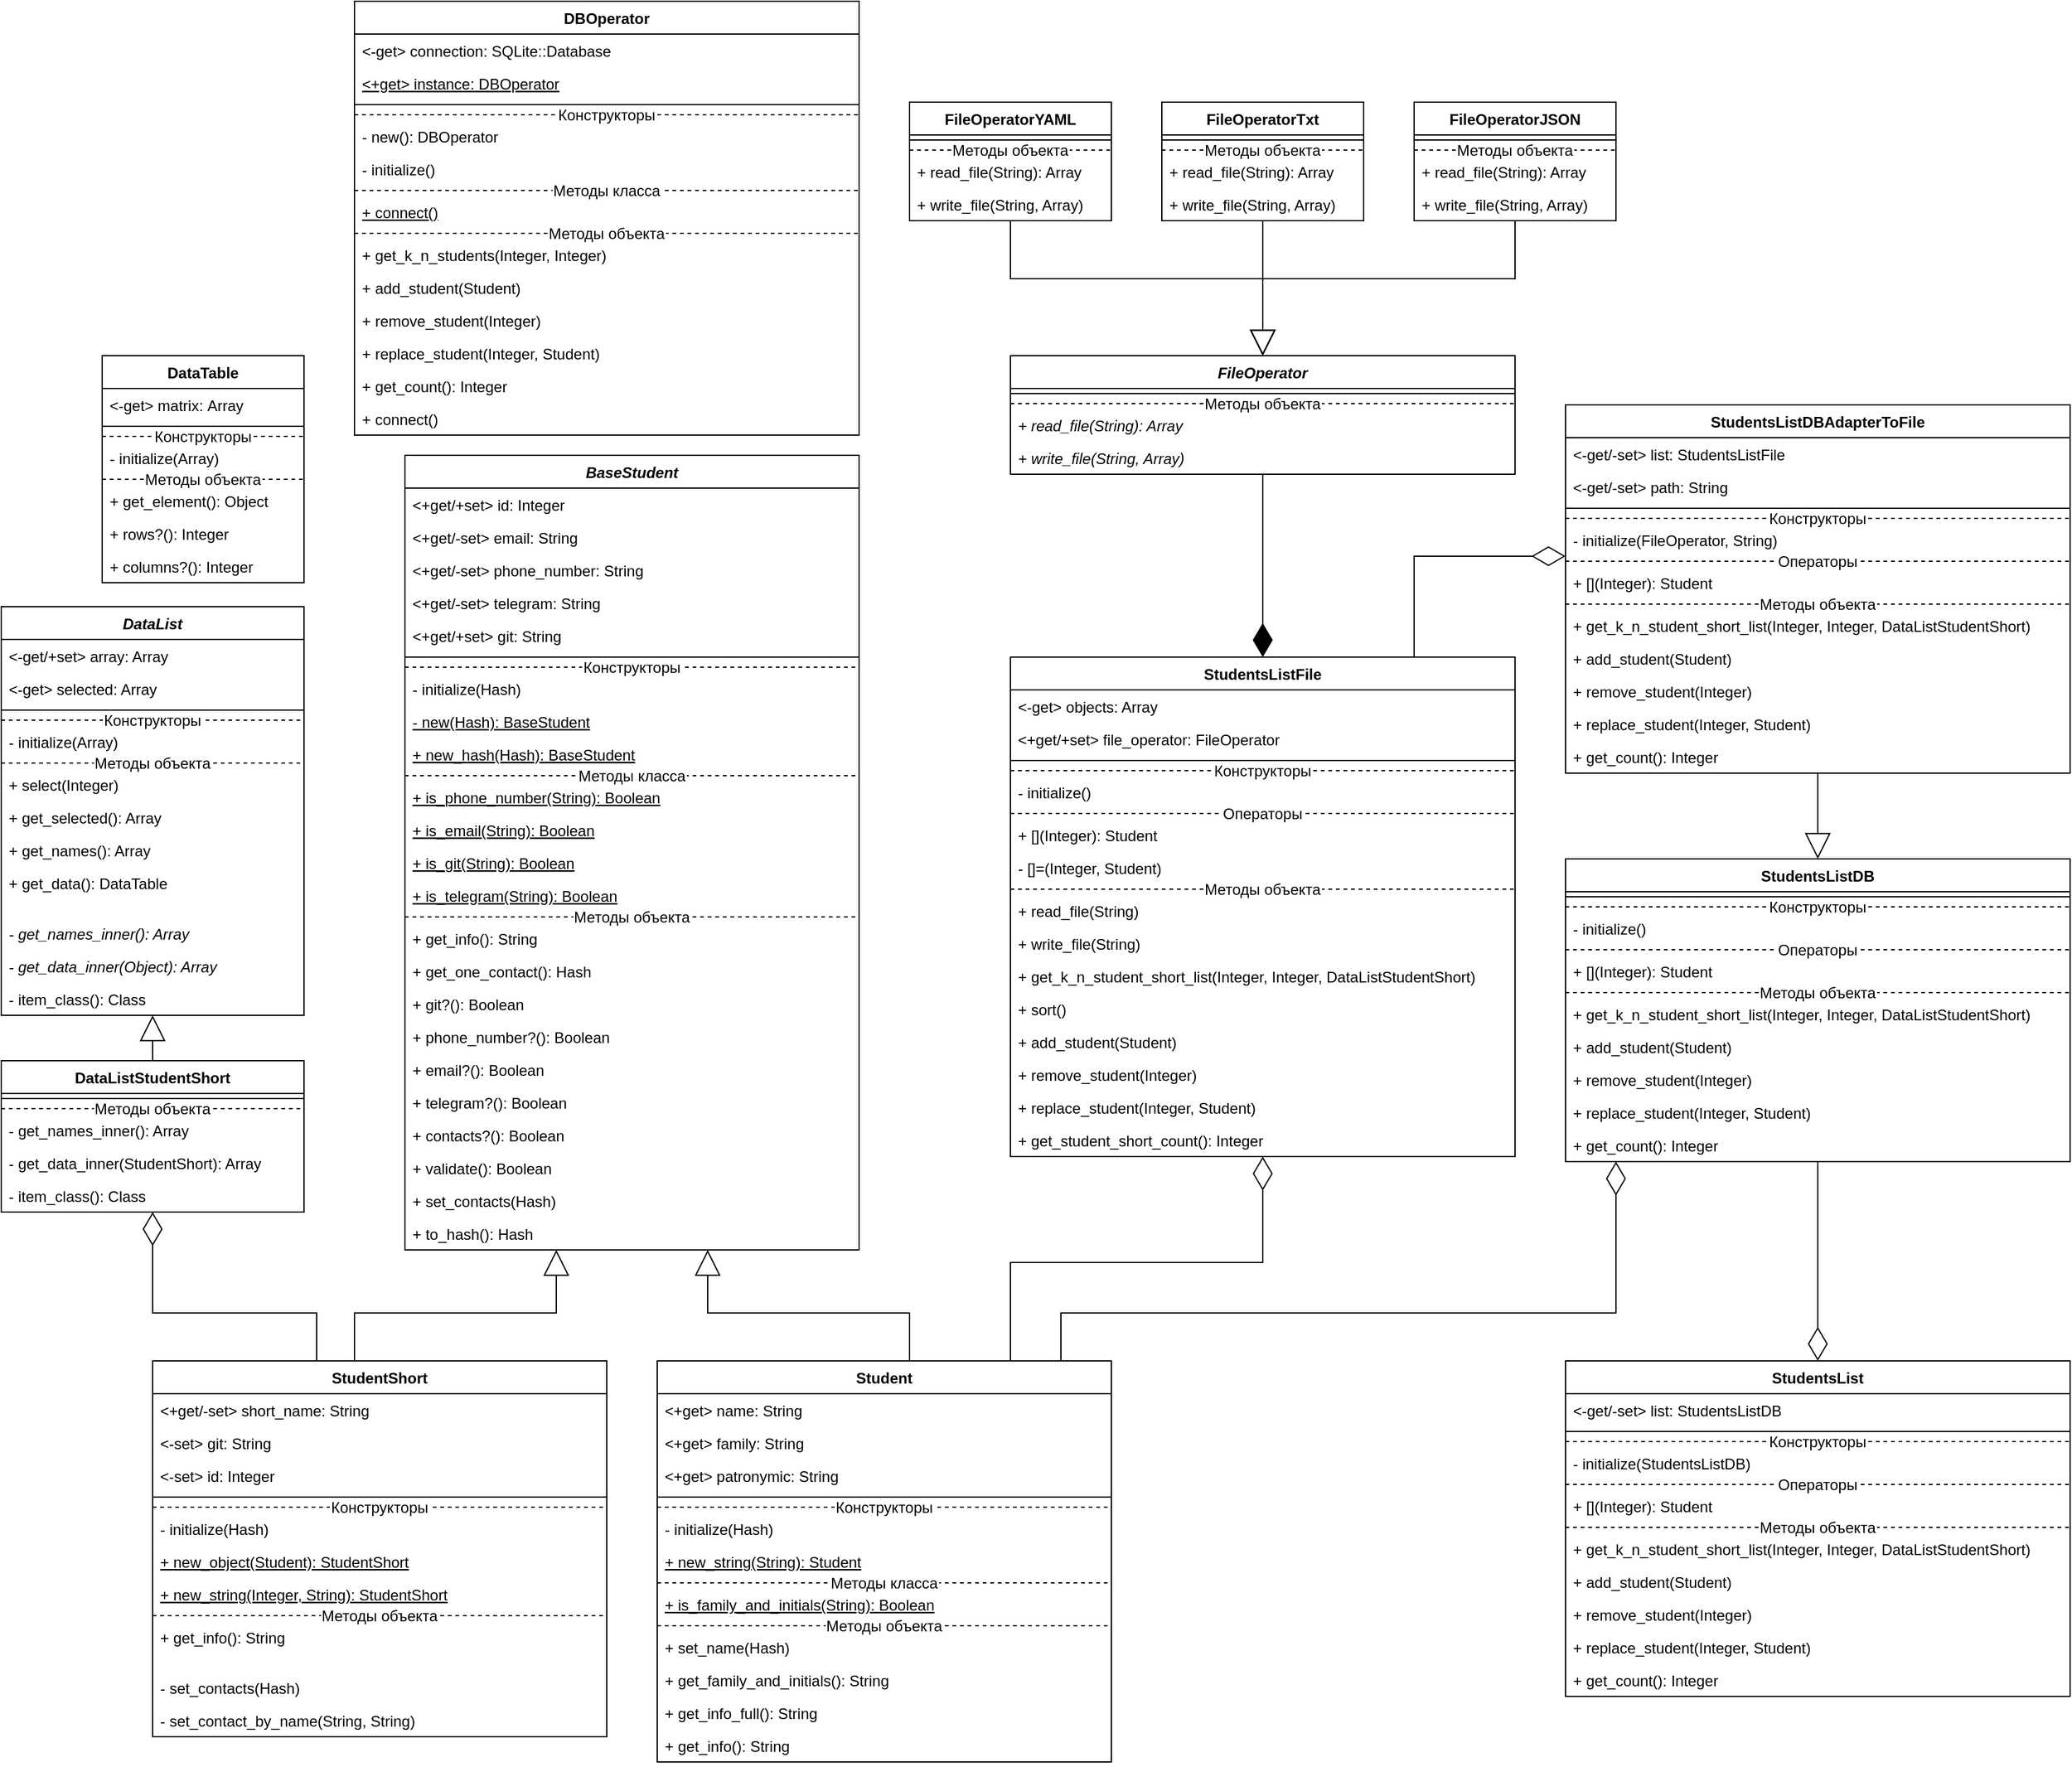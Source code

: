 <mxfile version="20.3.0" type="device"><diagram name="Page-1" id="9f46799a-70d6-7492-0946-bef42562c5a5"><mxGraphModel dx="1276" dy="1754" grid="1" gridSize="10" guides="1" tooltips="1" connect="1" arrows="1" fold="1" page="1" pageScale="1" pageWidth="1100" pageHeight="850" background="none" math="0" shadow="0"><root><mxCell id="0"/><mxCell id="1" parent="0"/><mxCell id="awE1VAHjUJco51ENA8ch-1" value="Student" style="swimlane;fontStyle=1;align=center;verticalAlign=top;childLayout=stackLayout;horizontal=1;startSize=26;horizontalStack=0;resizeParent=1;resizeParentMax=0;resizeLast=0;collapsible=1;marginBottom=0;fillColor=default;swimlaneFillColor=default;" parent="1" vertex="1"><mxGeometry x="680" y="278" width="360" height="318" as="geometry"/></mxCell><mxCell id="awE1VAHjUJco51ENA8ch-2" value="&lt;+get&gt; name: String" style="text;strokeColor=none;fillColor=none;align=left;verticalAlign=top;spacingLeft=4;spacingRight=4;overflow=hidden;rotatable=0;points=[[0,0.5],[1,0.5]];portConstraint=eastwest;" parent="awE1VAHjUJco51ENA8ch-1" vertex="1"><mxGeometry y="26" width="360" height="26" as="geometry"/></mxCell><mxCell id="awE1VAHjUJco51ENA8ch-5" value="&lt;+get&gt; family: String" style="text;strokeColor=none;fillColor=none;align=left;verticalAlign=top;spacingLeft=4;spacingRight=4;overflow=hidden;rotatable=0;points=[[0,0.5],[1,0.5]];portConstraint=eastwest;" parent="awE1VAHjUJco51ENA8ch-1" vertex="1"><mxGeometry y="52" width="360" height="26" as="geometry"/></mxCell><mxCell id="awE1VAHjUJco51ENA8ch-6" value="&lt;+get&gt; patronymic: String" style="text;strokeColor=none;fillColor=none;align=left;verticalAlign=top;spacingLeft=4;spacingRight=4;overflow=hidden;rotatable=0;points=[[0,0.5],[1,0.5]];portConstraint=eastwest;" parent="awE1VAHjUJco51ENA8ch-1" vertex="1"><mxGeometry y="78" width="360" height="26" as="geometry"/></mxCell><mxCell id="awE1VAHjUJco51ENA8ch-3" value="" style="line;strokeWidth=1;fillColor=none;align=left;verticalAlign=middle;spacingTop=-1;spacingLeft=3;spacingRight=3;rotatable=0;labelPosition=right;points=[];portConstraint=eastwest;strokeColor=inherit;" parent="awE1VAHjUJco51ENA8ch-1" vertex="1"><mxGeometry y="104" width="360" height="8" as="geometry"/></mxCell><mxCell id="PrpJsA3lByvPpj5Z0-RD-8" value="Конструкторы" style="line;strokeWidth=1;fillColor=none;align=center;verticalAlign=middle;spacingTop=-1;spacingLeft=3;spacingRight=3;rotatable=0;labelPosition=center;points=[];portConstraint=eastwest;strokeColor=inherit;dashed=1;verticalLabelPosition=middle;" parent="awE1VAHjUJco51ENA8ch-1" vertex="1"><mxGeometry y="112" width="360" height="8" as="geometry"/></mxCell><mxCell id="PrpJsA3lByvPpj5Z0-RD-20" value="- initialize(Hash)" style="text;strokeColor=none;fillColor=none;align=left;verticalAlign=top;spacingLeft=4;spacingRight=4;overflow=hidden;rotatable=0;points=[[0,0.5],[1,0.5]];portConstraint=eastwest;fontStyle=0" parent="awE1VAHjUJco51ENA8ch-1" vertex="1"><mxGeometry y="120" width="360" height="26" as="geometry"/></mxCell><mxCell id="evtsQNLAuMUu6cNvgW7m-3" value="+ new_string(String): Student" style="text;strokeColor=none;fillColor=none;align=left;verticalAlign=top;spacingLeft=4;spacingRight=4;overflow=hidden;rotatable=0;points=[[0,0.5],[1,0.5]];portConstraint=eastwest;fontStyle=4" parent="awE1VAHjUJco51ENA8ch-1" vertex="1"><mxGeometry y="146" width="360" height="26" as="geometry"/></mxCell><mxCell id="PrpJsA3lByvPpj5Z0-RD-9" value="Методы класса" style="line;strokeWidth=1;fillColor=none;align=center;verticalAlign=middle;spacingTop=-1;spacingLeft=3;spacingRight=3;rotatable=0;labelPosition=center;points=[];portConstraint=eastwest;strokeColor=inherit;dashed=1;verticalLabelPosition=middle;" parent="awE1VAHjUJco51ENA8ch-1" vertex="1"><mxGeometry y="172" width="360" height="8" as="geometry"/></mxCell><mxCell id="evtsQNLAuMUu6cNvgW7m-35" value="+ is_family_and_initials(String): Boolean" style="text;strokeColor=none;fillColor=none;align=left;verticalAlign=top;spacingLeft=4;spacingRight=4;overflow=hidden;rotatable=0;points=[[0,0.5],[1,0.5]];portConstraint=eastwest;fontStyle=4" parent="awE1VAHjUJco51ENA8ch-1" vertex="1"><mxGeometry y="180" width="360" height="26" as="geometry"/></mxCell><mxCell id="PrpJsA3lByvPpj5Z0-RD-10" value="Методы объекта" style="line;strokeWidth=1;fillColor=none;align=center;verticalAlign=middle;spacingTop=-1;spacingLeft=3;spacingRight=3;rotatable=0;labelPosition=center;points=[];portConstraint=eastwest;strokeColor=inherit;dashed=1;verticalLabelPosition=middle;" parent="awE1VAHjUJco51ENA8ch-1" vertex="1"><mxGeometry y="206" width="360" height="8" as="geometry"/></mxCell><mxCell id="awE1VAHjUJco51ENA8ch-23" value="+ set_name(Hash)" style="text;strokeColor=none;fillColor=none;align=left;verticalAlign=top;spacingLeft=4;spacingRight=4;overflow=hidden;rotatable=0;points=[[0,0.5],[1,0.5]];portConstraint=eastwest;fontStyle=0" parent="awE1VAHjUJco51ENA8ch-1" vertex="1"><mxGeometry y="214" width="360" height="26" as="geometry"/></mxCell><mxCell id="evtsQNLAuMUu6cNvgW7m-5" value="+ get_family_and_initials(): String" style="text;strokeColor=none;fillColor=none;align=left;verticalAlign=top;spacingLeft=4;spacingRight=4;overflow=hidden;rotatable=0;points=[[0,0.5],[1,0.5]];portConstraint=eastwest;" parent="awE1VAHjUJco51ENA8ch-1" vertex="1"><mxGeometry y="240" width="360" height="26" as="geometry"/></mxCell><mxCell id="evtsQNLAuMUu6cNvgW7m-4" value="+ get_info_full(): String" style="text;strokeColor=none;fillColor=none;align=left;verticalAlign=top;spacingLeft=4;spacingRight=4;overflow=hidden;rotatable=0;points=[[0,0.5],[1,0.5]];portConstraint=eastwest;" parent="awE1VAHjUJco51ENA8ch-1" vertex="1"><mxGeometry y="266" width="360" height="26" as="geometry"/></mxCell><mxCell id="awE1VAHjUJco51ENA8ch-4" value="+ get_info(): String" style="text;strokeColor=none;fillColor=none;align=left;verticalAlign=top;spacingLeft=4;spacingRight=4;overflow=hidden;rotatable=0;points=[[0,0.5],[1,0.5]];portConstraint=eastwest;" parent="awE1VAHjUJco51ENA8ch-1" vertex="1"><mxGeometry y="292" width="360" height="26" as="geometry"/></mxCell><mxCell id="evtsQNLAuMUu6cNvgW7m-6" value="BaseStudent" style="swimlane;fontStyle=3;align=center;verticalAlign=top;childLayout=stackLayout;horizontal=1;startSize=26;horizontalStack=0;resizeParent=1;resizeParentMax=0;resizeLast=0;collapsible=1;marginBottom=0;fillColor=default;swimlaneFillColor=default;" parent="1" vertex="1"><mxGeometry x="480" y="-440" width="360" height="630" as="geometry"/></mxCell><mxCell id="evtsQNLAuMUu6cNvgW7m-34" value="&lt;+get/+set&gt; id: Integer" style="text;strokeColor=none;fillColor=none;align=left;verticalAlign=top;spacingLeft=4;spacingRight=4;overflow=hidden;rotatable=0;points=[[0,0.5],[1,0.5]];portConstraint=eastwest;" parent="evtsQNLAuMUu6cNvgW7m-6" vertex="1"><mxGeometry y="26" width="360" height="26" as="geometry"/></mxCell><mxCell id="evtsQNLAuMUu6cNvgW7m-10" value="&lt;+get/-set&gt; email: String" style="text;strokeColor=none;fillColor=none;align=left;verticalAlign=top;spacingLeft=4;spacingRight=4;overflow=hidden;rotatable=0;points=[[0,0.5],[1,0.5]];portConstraint=eastwest;" parent="evtsQNLAuMUu6cNvgW7m-6" vertex="1"><mxGeometry y="52" width="360" height="26" as="geometry"/></mxCell><mxCell id="evtsQNLAuMUu6cNvgW7m-11" value="&lt;+get/-set&gt; phone_number: String" style="text;strokeColor=none;fillColor=none;align=left;verticalAlign=top;spacingLeft=4;spacingRight=4;overflow=hidden;rotatable=0;points=[[0,0.5],[1,0.5]];portConstraint=eastwest;" parent="evtsQNLAuMUu6cNvgW7m-6" vertex="1"><mxGeometry y="78" width="360" height="26" as="geometry"/></mxCell><mxCell id="evtsQNLAuMUu6cNvgW7m-12" value="&lt;+get/-set&gt; telegram: String" style="text;strokeColor=none;fillColor=none;align=left;verticalAlign=top;spacingLeft=4;spacingRight=4;overflow=hidden;rotatable=0;points=[[0,0.5],[1,0.5]];portConstraint=eastwest;" parent="evtsQNLAuMUu6cNvgW7m-6" vertex="1"><mxGeometry y="104" width="360" height="26" as="geometry"/></mxCell><mxCell id="evtsQNLAuMUu6cNvgW7m-13" value="&lt;+get/+set&gt; git: String" style="text;strokeColor=none;fillColor=none;align=left;verticalAlign=top;spacingLeft=4;spacingRight=4;overflow=hidden;rotatable=0;points=[[0,0.5],[1,0.5]];portConstraint=eastwest;" parent="evtsQNLAuMUu6cNvgW7m-6" vertex="1"><mxGeometry y="130" width="360" height="26" as="geometry"/></mxCell><mxCell id="evtsQNLAuMUu6cNvgW7m-14" value="" style="line;strokeWidth=1;fillColor=none;align=left;verticalAlign=middle;spacingTop=-1;spacingLeft=3;spacingRight=3;rotatable=0;labelPosition=right;points=[];portConstraint=eastwest;strokeColor=inherit;" parent="evtsQNLAuMUu6cNvgW7m-6" vertex="1"><mxGeometry y="156" width="360" height="8" as="geometry"/></mxCell><mxCell id="PrpJsA3lByvPpj5Z0-RD-7" value="Конструкторы" style="line;strokeWidth=1;fillColor=none;align=center;verticalAlign=middle;spacingTop=-1;spacingLeft=3;spacingRight=3;rotatable=0;labelPosition=center;points=[];portConstraint=eastwest;strokeColor=inherit;dashed=1;verticalLabelPosition=middle;" parent="evtsQNLAuMUu6cNvgW7m-6" vertex="1"><mxGeometry y="164" width="360" height="8" as="geometry"/></mxCell><mxCell id="PrpJsA3lByvPpj5Z0-RD-18" value="- initialize(Hash)" style="text;strokeColor=none;fillColor=none;align=left;verticalAlign=top;spacingLeft=4;spacingRight=4;overflow=hidden;rotatable=0;points=[[0,0.5],[1,0.5]];portConstraint=eastwest;fontStyle=0" parent="evtsQNLAuMUu6cNvgW7m-6" vertex="1"><mxGeometry y="172" width="360" height="26" as="geometry"/></mxCell><mxCell id="PrpJsA3lByvPpj5Z0-RD-1" value="- new(Hash): BaseStudent" style="text;strokeColor=none;fillColor=none;align=left;verticalAlign=top;spacingLeft=4;spacingRight=4;overflow=hidden;rotatable=0;points=[[0,0.5],[1,0.5]];portConstraint=eastwest;fontStyle=4" parent="evtsQNLAuMUu6cNvgW7m-6" vertex="1"><mxGeometry y="198" width="360" height="26" as="geometry"/></mxCell><mxCell id="evtsQNLAuMUu6cNvgW7m-31" value="+ new_hash(Hash): BaseStudent" style="text;strokeColor=none;fillColor=none;align=left;verticalAlign=top;spacingLeft=4;spacingRight=4;overflow=hidden;rotatable=0;points=[[0,0.5],[1,0.5]];portConstraint=eastwest;fontStyle=4" parent="evtsQNLAuMUu6cNvgW7m-6" vertex="1"><mxGeometry y="224" width="360" height="26" as="geometry"/></mxCell><mxCell id="PrpJsA3lByvPpj5Z0-RD-2" value="Методы класса" style="line;strokeWidth=1;fillColor=none;align=center;verticalAlign=middle;spacingTop=-1;spacingLeft=3;spacingRight=3;rotatable=0;labelPosition=center;points=[];portConstraint=eastwest;strokeColor=inherit;dashed=1;verticalLabelPosition=middle;" parent="evtsQNLAuMUu6cNvgW7m-6" vertex="1"><mxGeometry y="250" width="360" height="8" as="geometry"/></mxCell><mxCell id="evtsQNLAuMUu6cNvgW7m-19" value="+ is_phone_number(String): Boolean" style="text;strokeColor=none;fillColor=none;align=left;verticalAlign=top;spacingLeft=4;spacingRight=4;overflow=hidden;rotatable=0;points=[[0,0.5],[1,0.5]];portConstraint=eastwest;fontStyle=4" parent="evtsQNLAuMUu6cNvgW7m-6" vertex="1"><mxGeometry y="258" width="360" height="26" as="geometry"/></mxCell><mxCell id="evtsQNLAuMUu6cNvgW7m-20" value="+ is_email(String): Boolean" style="text;strokeColor=none;fillColor=none;align=left;verticalAlign=top;spacingLeft=4;spacingRight=4;overflow=hidden;rotatable=0;points=[[0,0.5],[1,0.5]];portConstraint=eastwest;fontStyle=4" parent="evtsQNLAuMUu6cNvgW7m-6" vertex="1"><mxGeometry y="284" width="360" height="26" as="geometry"/></mxCell><mxCell id="evtsQNLAuMUu6cNvgW7m-21" value="+ is_git(String): Boolean" style="text;strokeColor=none;fillColor=none;align=left;verticalAlign=top;spacingLeft=4;spacingRight=4;overflow=hidden;rotatable=0;points=[[0,0.5],[1,0.5]];portConstraint=eastwest;fontStyle=4" parent="evtsQNLAuMUu6cNvgW7m-6" vertex="1"><mxGeometry y="310" width="360" height="26" as="geometry"/></mxCell><mxCell id="evtsQNLAuMUu6cNvgW7m-22" value="+ is_telegram(String): Boolean" style="text;strokeColor=none;fillColor=none;align=left;verticalAlign=top;spacingLeft=4;spacingRight=4;overflow=hidden;rotatable=0;points=[[0,0.5],[1,0.5]];portConstraint=eastwest;fontStyle=4" parent="evtsQNLAuMUu6cNvgW7m-6" vertex="1"><mxGeometry y="336" width="360" height="26" as="geometry"/></mxCell><mxCell id="PrpJsA3lByvPpj5Z0-RD-3" value="Методы объекта" style="line;strokeWidth=1;fillColor=none;align=center;verticalAlign=middle;spacingTop=-1;spacingLeft=3;spacingRight=3;rotatable=0;labelPosition=center;points=[];portConstraint=eastwest;strokeColor=inherit;dashed=1;verticalLabelPosition=middle;" parent="evtsQNLAuMUu6cNvgW7m-6" vertex="1"><mxGeometry y="362" width="360" height="8" as="geometry"/></mxCell><mxCell id="evtsQNLAuMUu6cNvgW7m-16" value="+ get_info(): String" style="text;strokeColor=none;fillColor=none;align=left;verticalAlign=top;spacingLeft=4;spacingRight=4;overflow=hidden;rotatable=0;points=[[0,0.5],[1,0.5]];portConstraint=eastwest;" parent="evtsQNLAuMUu6cNvgW7m-6" vertex="1"><mxGeometry y="370" width="360" height="26" as="geometry"/></mxCell><mxCell id="evtsQNLAuMUu6cNvgW7m-33" value="+ get_one_contact(): Hash" style="text;strokeColor=none;fillColor=none;align=left;verticalAlign=top;spacingLeft=4;spacingRight=4;overflow=hidden;rotatable=0;points=[[0,0.5],[1,0.5]];portConstraint=eastwest;" parent="evtsQNLAuMUu6cNvgW7m-6" vertex="1"><mxGeometry y="396" width="360" height="26" as="geometry"/></mxCell><mxCell id="evtsQNLAuMUu6cNvgW7m-23" value="+ git?(): Boolean" style="text;strokeColor=none;fillColor=none;align=left;verticalAlign=top;spacingLeft=4;spacingRight=4;overflow=hidden;rotatable=0;points=[[0,0.5],[1,0.5]];portConstraint=eastwest;fontStyle=0" parent="evtsQNLAuMUu6cNvgW7m-6" vertex="1"><mxGeometry y="422" width="360" height="26" as="geometry"/></mxCell><mxCell id="evtsQNLAuMUu6cNvgW7m-24" value="+ phone_number?(): Boolean" style="text;strokeColor=none;fillColor=none;align=left;verticalAlign=top;spacingLeft=4;spacingRight=4;overflow=hidden;rotatable=0;points=[[0,0.5],[1,0.5]];portConstraint=eastwest;fontStyle=0" parent="evtsQNLAuMUu6cNvgW7m-6" vertex="1"><mxGeometry y="448" width="360" height="26" as="geometry"/></mxCell><mxCell id="evtsQNLAuMUu6cNvgW7m-25" value="+ email?(): Boolean" style="text;strokeColor=none;fillColor=none;align=left;verticalAlign=top;spacingLeft=4;spacingRight=4;overflow=hidden;rotatable=0;points=[[0,0.5],[1,0.5]];portConstraint=eastwest;fontStyle=0" parent="evtsQNLAuMUu6cNvgW7m-6" vertex="1"><mxGeometry y="474" width="360" height="26" as="geometry"/></mxCell><mxCell id="evtsQNLAuMUu6cNvgW7m-26" value="+ telegram?(): Boolean" style="text;strokeColor=none;fillColor=none;align=left;verticalAlign=top;spacingLeft=4;spacingRight=4;overflow=hidden;rotatable=0;points=[[0,0.5],[1,0.5]];portConstraint=eastwest;fontStyle=0" parent="evtsQNLAuMUu6cNvgW7m-6" vertex="1"><mxGeometry y="500" width="360" height="26" as="geometry"/></mxCell><mxCell id="evtsQNLAuMUu6cNvgW7m-27" value="+ contacts?(): Boolean" style="text;strokeColor=none;fillColor=none;align=left;verticalAlign=top;spacingLeft=4;spacingRight=4;overflow=hidden;rotatable=0;points=[[0,0.5],[1,0.5]];portConstraint=eastwest;fontStyle=0" parent="evtsQNLAuMUu6cNvgW7m-6" vertex="1"><mxGeometry y="526" width="360" height="26" as="geometry"/></mxCell><mxCell id="evtsQNLAuMUu6cNvgW7m-28" value="+ validate(): Boolean" style="text;strokeColor=none;fillColor=none;align=left;verticalAlign=top;spacingLeft=4;spacingRight=4;overflow=hidden;rotatable=0;points=[[0,0.5],[1,0.5]];portConstraint=eastwest;fontStyle=0" parent="evtsQNLAuMUu6cNvgW7m-6" vertex="1"><mxGeometry y="552" width="360" height="26" as="geometry"/></mxCell><mxCell id="evtsQNLAuMUu6cNvgW7m-29" value="+ set_contacts(Hash)" style="text;strokeColor=none;fillColor=none;align=left;verticalAlign=top;spacingLeft=4;spacingRight=4;overflow=hidden;rotatable=0;points=[[0,0.5],[1,0.5]];portConstraint=eastwest;fontStyle=0" parent="evtsQNLAuMUu6cNvgW7m-6" vertex="1"><mxGeometry y="578" width="360" height="26" as="geometry"/></mxCell><mxCell id="AOIeEpE5WNtEYha_s046-18" value="+ to_hash(): Hash" style="text;strokeColor=none;fillColor=none;align=left;verticalAlign=top;spacingLeft=4;spacingRight=4;overflow=hidden;rotatable=0;points=[[0,0.5],[1,0.5]];portConstraint=eastwest;fontStyle=0" parent="evtsQNLAuMUu6cNvgW7m-6" vertex="1"><mxGeometry y="604" width="360" height="26" as="geometry"/></mxCell><mxCell id="evtsQNLAuMUu6cNvgW7m-36" value="" style="endArrow=block;html=1;rounded=0;endFill=0;jumpSize=6;endSize=18;edgeStyle=orthogonalEdgeStyle;" parent="1" source="awE1VAHjUJco51ENA8ch-1" target="evtsQNLAuMUu6cNvgW7m-6" edge="1"><mxGeometry width="50" height="50" relative="1" as="geometry"><mxPoint x="570" y="320" as="sourcePoint"/><mxPoint x="480" y="230" as="targetPoint"/><Array as="points"><mxPoint x="880" y="240"/><mxPoint x="720" y="240"/></Array></mxGeometry></mxCell><mxCell id="evtsQNLAuMUu6cNvgW7m-37" value="StudentShort" style="swimlane;fontStyle=1;align=center;verticalAlign=top;childLayout=stackLayout;horizontal=1;startSize=26;horizontalStack=0;resizeParent=1;resizeParentMax=0;resizeLast=0;collapsible=1;marginBottom=0;fillColor=default;swimlaneFillColor=default;" parent="1" vertex="1"><mxGeometry x="280" y="278" width="360" height="298" as="geometry"/></mxCell><mxCell id="evtsQNLAuMUu6cNvgW7m-40" value="&lt;+get/-set&gt; short_name: String" style="text;strokeColor=none;fillColor=none;align=left;verticalAlign=top;spacingLeft=4;spacingRight=4;overflow=hidden;rotatable=0;points=[[0,0.5],[1,0.5]];portConstraint=eastwest;" parent="evtsQNLAuMUu6cNvgW7m-37" vertex="1"><mxGeometry y="26" width="360" height="26" as="geometry"/></mxCell><mxCell id="evtsQNLAuMUu6cNvgW7m-49" value="&lt;-set&gt; git: String" style="text;strokeColor=none;fillColor=none;align=left;verticalAlign=top;spacingLeft=4;spacingRight=4;overflow=hidden;rotatable=0;points=[[0,0.5],[1,0.5]];portConstraint=eastwest;" parent="evtsQNLAuMUu6cNvgW7m-37" vertex="1"><mxGeometry y="52" width="360" height="26" as="geometry"/></mxCell><mxCell id="evtsQNLAuMUu6cNvgW7m-50" value="&lt;-set&gt; id: Integer" style="text;strokeColor=none;fillColor=none;align=left;verticalAlign=top;spacingLeft=4;spacingRight=4;overflow=hidden;rotatable=0;points=[[0,0.5],[1,0.5]];portConstraint=eastwest;" parent="evtsQNLAuMUu6cNvgW7m-37" vertex="1"><mxGeometry y="78" width="360" height="26" as="geometry"/></mxCell><mxCell id="evtsQNLAuMUu6cNvgW7m-41" value="" style="line;strokeWidth=1;fillColor=none;align=left;verticalAlign=middle;spacingTop=-1;spacingLeft=3;spacingRight=3;rotatable=0;labelPosition=right;points=[];portConstraint=eastwest;strokeColor=inherit;" parent="evtsQNLAuMUu6cNvgW7m-37" vertex="1"><mxGeometry y="104" width="360" height="8" as="geometry"/></mxCell><mxCell id="PrpJsA3lByvPpj5Z0-RD-11" value="Конструкторы" style="line;strokeWidth=1;fillColor=none;align=center;verticalAlign=middle;spacingTop=-1;spacingLeft=3;spacingRight=3;rotatable=0;labelPosition=center;points=[];portConstraint=eastwest;strokeColor=inherit;dashed=1;verticalLabelPosition=middle;" parent="evtsQNLAuMUu6cNvgW7m-37" vertex="1"><mxGeometry y="112" width="360" height="8" as="geometry"/></mxCell><mxCell id="PrpJsA3lByvPpj5Z0-RD-19" value="- initialize(Hash)" style="text;strokeColor=none;fillColor=none;align=left;verticalAlign=top;spacingLeft=4;spacingRight=4;overflow=hidden;rotatable=0;points=[[0,0.5],[1,0.5]];portConstraint=eastwest;fontStyle=0" parent="evtsQNLAuMUu6cNvgW7m-37" vertex="1"><mxGeometry y="120" width="360" height="26" as="geometry"/></mxCell><mxCell id="evtsQNLAuMUu6cNvgW7m-42" value="+ new_object(Student): StudentShort" style="text;strokeColor=none;fillColor=none;align=left;verticalAlign=top;spacingLeft=4;spacingRight=4;overflow=hidden;rotatable=0;points=[[0,0.5],[1,0.5]];portConstraint=eastwest;fontStyle=4" parent="evtsQNLAuMUu6cNvgW7m-37" vertex="1"><mxGeometry y="146" width="360" height="26" as="geometry"/></mxCell><mxCell id="evtsQNLAuMUu6cNvgW7m-43" value="+ new_string(Integer, String): StudentShort" style="text;strokeColor=none;fillColor=none;align=left;verticalAlign=top;spacingLeft=4;spacingRight=4;overflow=hidden;rotatable=0;points=[[0,0.5],[1,0.5]];portConstraint=eastwest;fontStyle=4" parent="evtsQNLAuMUu6cNvgW7m-37" vertex="1"><mxGeometry y="172" width="360" height="26" as="geometry"/></mxCell><mxCell id="PrpJsA3lByvPpj5Z0-RD-12" value="Методы объекта" style="line;strokeWidth=1;fillColor=none;align=center;verticalAlign=middle;spacingTop=-1;spacingLeft=3;spacingRight=3;rotatable=0;labelPosition=center;points=[];portConstraint=eastwest;strokeColor=inherit;dashed=1;verticalLabelPosition=middle;" parent="evtsQNLAuMUu6cNvgW7m-37" vertex="1"><mxGeometry y="198" width="360" height="8" as="geometry"/></mxCell><mxCell id="evtsQNLAuMUu6cNvgW7m-48" value="+ get_info(): String" style="text;strokeColor=none;fillColor=none;align=left;verticalAlign=top;spacingLeft=4;spacingRight=4;overflow=hidden;rotatable=0;points=[[0,0.5],[1,0.5]];portConstraint=eastwest;" parent="evtsQNLAuMUu6cNvgW7m-37" vertex="1"><mxGeometry y="206" width="360" height="26" as="geometry"/></mxCell><mxCell id="PrpJsA3lByvPpj5Z0-RD-14" value="" style="text;strokeColor=none;fillColor=none;align=left;verticalAlign=middle;spacingTop=-1;spacingLeft=4;spacingRight=4;rotatable=0;labelPosition=right;points=[];portConstraint=eastwest;dashed=1;strokeWidth=1;" parent="evtsQNLAuMUu6cNvgW7m-37" vertex="1"><mxGeometry y="232" width="360" height="14" as="geometry"/></mxCell><mxCell id="evtsQNLAuMUu6cNvgW7m-45" value="- set_contacts(Hash)" style="text;strokeColor=none;fillColor=none;align=left;verticalAlign=top;spacingLeft=4;spacingRight=4;overflow=hidden;rotatable=0;points=[[0,0.5],[1,0.5]];portConstraint=eastwest;fontStyle=0" parent="evtsQNLAuMUu6cNvgW7m-37" vertex="1"><mxGeometry y="246" width="360" height="26" as="geometry"/></mxCell><mxCell id="evtsQNLAuMUu6cNvgW7m-51" value="- set_contact_by_name(String, String)" style="text;strokeColor=none;fillColor=none;align=left;verticalAlign=top;spacingLeft=4;spacingRight=4;overflow=hidden;rotatable=0;points=[[0,0.5],[1,0.5]];portConstraint=eastwest;fontStyle=0" parent="evtsQNLAuMUu6cNvgW7m-37" vertex="1"><mxGeometry y="272" width="360" height="26" as="geometry"/></mxCell><mxCell id="evtsQNLAuMUu6cNvgW7m-52" value="" style="endArrow=block;html=1;rounded=0;endFill=0;jumpSize=6;endSize=18;edgeStyle=orthogonalEdgeStyle;" parent="1" source="evtsQNLAuMUu6cNvgW7m-37" target="evtsQNLAuMUu6cNvgW7m-6" edge="1"><mxGeometry width="50" height="50" relative="1" as="geometry"><mxPoint x="270" y="326" as="sourcePoint"/><mxPoint x="270" y="50" as="targetPoint"/><Array as="points"><mxPoint x="440" y="240"/><mxPoint x="600" y="240"/></Array></mxGeometry></mxCell><mxCell id="evtsQNLAuMUu6cNvgW7m-54" value="DataTable" style="swimlane;fontStyle=1;align=center;verticalAlign=top;childLayout=stackLayout;horizontal=1;startSize=26;horizontalStack=0;resizeParent=1;resizeParentMax=0;resizeLast=0;collapsible=1;marginBottom=0;swimlaneFillColor=default;" parent="1" vertex="1"><mxGeometry x="240" y="-519" width="160" height="180" as="geometry"/></mxCell><mxCell id="evtsQNLAuMUu6cNvgW7m-55" value="&lt;-get&gt; matrix: Array" style="text;strokeColor=none;fillColor=none;align=left;verticalAlign=top;spacingLeft=4;spacingRight=4;overflow=hidden;rotatable=0;points=[[0,0.5],[1,0.5]];portConstraint=eastwest;" parent="evtsQNLAuMUu6cNvgW7m-54" vertex="1"><mxGeometry y="26" width="160" height="26" as="geometry"/></mxCell><mxCell id="evtsQNLAuMUu6cNvgW7m-56" value="" style="line;strokeWidth=1;fillColor=none;align=left;verticalAlign=middle;spacingTop=-1;spacingLeft=3;spacingRight=3;rotatable=0;labelPosition=right;points=[];portConstraint=eastwest;strokeColor=inherit;" parent="evtsQNLAuMUu6cNvgW7m-54" vertex="1"><mxGeometry y="52" width="160" height="8" as="geometry"/></mxCell><mxCell id="PrpJsA3lByvPpj5Z0-RD-23" value="Конструкторы" style="line;strokeWidth=1;fillColor=none;align=center;verticalAlign=middle;spacingTop=-1;spacingLeft=3;spacingRight=3;rotatable=0;labelPosition=center;points=[];portConstraint=eastwest;strokeColor=inherit;dashed=1;verticalLabelPosition=middle;" parent="evtsQNLAuMUu6cNvgW7m-54" vertex="1"><mxGeometry y="60" width="160" height="8" as="geometry"/></mxCell><mxCell id="PrpJsA3lByvPpj5Z0-RD-24" value="- initialize(Array)" style="text;strokeColor=none;fillColor=none;align=left;verticalAlign=top;spacingLeft=4;spacingRight=4;overflow=hidden;rotatable=0;points=[[0,0.5],[1,0.5]];portConstraint=eastwest;fontStyle=0" parent="evtsQNLAuMUu6cNvgW7m-54" vertex="1"><mxGeometry y="68" width="160" height="26" as="geometry"/></mxCell><mxCell id="PrpJsA3lByvPpj5Z0-RD-17" value="Методы объекта" style="line;strokeWidth=1;fillColor=none;align=center;verticalAlign=middle;spacingTop=-1;spacingLeft=3;spacingRight=3;rotatable=0;labelPosition=center;points=[];portConstraint=eastwest;strokeColor=inherit;dashed=1;verticalLabelPosition=middle;" parent="evtsQNLAuMUu6cNvgW7m-54" vertex="1"><mxGeometry y="94" width="160" height="8" as="geometry"/></mxCell><mxCell id="evtsQNLAuMUu6cNvgW7m-58" value="+ get_element(): Object" style="text;strokeColor=none;fillColor=none;align=left;verticalAlign=top;spacingLeft=4;spacingRight=4;overflow=hidden;rotatable=0;points=[[0,0.5],[1,0.5]];portConstraint=eastwest;" parent="evtsQNLAuMUu6cNvgW7m-54" vertex="1"><mxGeometry y="102" width="160" height="26" as="geometry"/></mxCell><mxCell id="evtsQNLAuMUu6cNvgW7m-59" value="+ rows?(): Integer" style="text;strokeColor=none;fillColor=none;align=left;verticalAlign=top;spacingLeft=4;spacingRight=4;overflow=hidden;rotatable=0;points=[[0,0.5],[1,0.5]];portConstraint=eastwest;" parent="evtsQNLAuMUu6cNvgW7m-54" vertex="1"><mxGeometry y="128" width="160" height="26" as="geometry"/></mxCell><mxCell id="evtsQNLAuMUu6cNvgW7m-60" value="+ columns?(): Integer" style="text;strokeColor=none;fillColor=none;align=left;verticalAlign=top;spacingLeft=4;spacingRight=4;overflow=hidden;rotatable=0;points=[[0,0.5],[1,0.5]];portConstraint=eastwest;" parent="evtsQNLAuMUu6cNvgW7m-54" vertex="1"><mxGeometry y="154" width="160" height="26" as="geometry"/></mxCell><mxCell id="evtsQNLAuMUu6cNvgW7m-61" value="DataList" style="swimlane;fontStyle=3;align=center;verticalAlign=top;childLayout=stackLayout;horizontal=1;startSize=26;horizontalStack=0;resizeParent=1;resizeParentMax=0;resizeLast=0;collapsible=1;marginBottom=0;swimlaneFillColor=default;" parent="1" vertex="1"><mxGeometry x="160" y="-320" width="240" height="324" as="geometry"/></mxCell><mxCell id="evtsQNLAuMUu6cNvgW7m-62" value="&lt;-get/+set&gt; array: Array" style="text;strokeColor=none;fillColor=none;align=left;verticalAlign=top;spacingLeft=4;spacingRight=4;overflow=hidden;rotatable=0;points=[[0,0.5],[1,0.5]];portConstraint=eastwest;" parent="evtsQNLAuMUu6cNvgW7m-61" vertex="1"><mxGeometry y="26" width="240" height="26" as="geometry"/></mxCell><mxCell id="evtsQNLAuMUu6cNvgW7m-67" value="&lt;-get&gt; selected: Array" style="text;strokeColor=none;fillColor=none;align=left;verticalAlign=top;spacingLeft=4;spacingRight=4;overflow=hidden;rotatable=0;points=[[0,0.5],[1,0.5]];portConstraint=eastwest;" parent="evtsQNLAuMUu6cNvgW7m-61" vertex="1"><mxGeometry y="52" width="240" height="26" as="geometry"/></mxCell><mxCell id="evtsQNLAuMUu6cNvgW7m-63" value="" style="line;strokeWidth=1;fillColor=none;align=left;verticalAlign=middle;spacingTop=-1;spacingLeft=3;spacingRight=3;rotatable=0;labelPosition=right;points=[];portConstraint=eastwest;strokeColor=inherit;" parent="evtsQNLAuMUu6cNvgW7m-61" vertex="1"><mxGeometry y="78" width="240" height="8" as="geometry"/></mxCell><mxCell id="PrpJsA3lByvPpj5Z0-RD-21" value="Конструкторы" style="line;strokeWidth=1;fillColor=none;align=center;verticalAlign=middle;spacingTop=-1;spacingLeft=3;spacingRight=3;rotatable=0;labelPosition=center;points=[];portConstraint=eastwest;strokeColor=inherit;dashed=1;verticalLabelPosition=middle;" parent="evtsQNLAuMUu6cNvgW7m-61" vertex="1"><mxGeometry y="86" width="240" height="8" as="geometry"/></mxCell><mxCell id="PrpJsA3lByvPpj5Z0-RD-22" value="- initialize(Array)" style="text;strokeColor=none;fillColor=none;align=left;verticalAlign=top;spacingLeft=4;spacingRight=4;overflow=hidden;rotatable=0;points=[[0,0.5],[1,0.5]];portConstraint=eastwest;fontStyle=0" parent="evtsQNLAuMUu6cNvgW7m-61" vertex="1"><mxGeometry y="94" width="240" height="26" as="geometry"/></mxCell><mxCell id="PrpJsA3lByvPpj5Z0-RD-16" value="Методы объекта" style="line;strokeWidth=1;fillColor=none;align=center;verticalAlign=middle;spacingTop=-1;spacingLeft=3;spacingRight=3;rotatable=0;labelPosition=center;points=[];portConstraint=eastwest;strokeColor=inherit;dashed=1;verticalLabelPosition=middle;" parent="evtsQNLAuMUu6cNvgW7m-61" vertex="1"><mxGeometry y="120" width="240" height="8" as="geometry"/></mxCell><mxCell id="evtsQNLAuMUu6cNvgW7m-68" value="+ select(Integer)" style="text;strokeColor=none;fillColor=none;align=left;verticalAlign=top;spacingLeft=4;spacingRight=4;overflow=hidden;rotatable=0;points=[[0,0.5],[1,0.5]];portConstraint=eastwest;" parent="evtsQNLAuMUu6cNvgW7m-61" vertex="1"><mxGeometry y="128" width="240" height="26" as="geometry"/></mxCell><mxCell id="evtsQNLAuMUu6cNvgW7m-69" value="+ get_selected(): Array" style="text;strokeColor=none;fillColor=none;align=left;verticalAlign=top;spacingLeft=4;spacingRight=4;overflow=hidden;rotatable=0;points=[[0,0.5],[1,0.5]];portConstraint=eastwest;" parent="evtsQNLAuMUu6cNvgW7m-61" vertex="1"><mxGeometry y="154" width="240" height="26" as="geometry"/></mxCell><mxCell id="evtsQNLAuMUu6cNvgW7m-70" value="+ get_names(): Array" style="text;strokeColor=none;fillColor=none;align=left;verticalAlign=top;spacingLeft=4;spacingRight=4;overflow=hidden;rotatable=0;points=[[0,0.5],[1,0.5]];portConstraint=eastwest;fontStyle=0" parent="evtsQNLAuMUu6cNvgW7m-61" vertex="1"><mxGeometry y="180" width="240" height="26" as="geometry"/></mxCell><mxCell id="evtsQNLAuMUu6cNvgW7m-71" value="+ get_data(): DataTable" style="text;strokeColor=none;fillColor=none;align=left;verticalAlign=top;spacingLeft=4;spacingRight=4;overflow=hidden;rotatable=0;points=[[0,0.5],[1,0.5]];portConstraint=eastwest;fontStyle=0" parent="evtsQNLAuMUu6cNvgW7m-61" vertex="1"><mxGeometry y="206" width="240" height="26" as="geometry"/></mxCell><mxCell id="PrpJsA3lByvPpj5Z0-RD-13" value="" style="text;strokeColor=none;fillColor=none;align=left;verticalAlign=middle;spacingTop=-1;spacingLeft=4;spacingRight=4;rotatable=0;labelPosition=right;points=[];portConstraint=eastwest;dashed=1;strokeWidth=1;" parent="evtsQNLAuMUu6cNvgW7m-61" vertex="1"><mxGeometry y="232" width="240" height="14" as="geometry"/></mxCell><mxCell id="evtsQNLAuMUu6cNvgW7m-87" value="- get_names_inner(): Array" style="text;strokeColor=none;fillColor=none;align=left;verticalAlign=top;spacingLeft=4;spacingRight=4;overflow=hidden;rotatable=0;points=[[0,0.5],[1,0.5]];portConstraint=eastwest;fontStyle=2" parent="evtsQNLAuMUu6cNvgW7m-61" vertex="1"><mxGeometry y="246" width="240" height="26" as="geometry"/></mxCell><mxCell id="evtsQNLAuMUu6cNvgW7m-88" value="- get_data_inner(Object): Array" style="text;strokeColor=none;fillColor=none;align=left;verticalAlign=top;spacingLeft=4;spacingRight=4;overflow=hidden;rotatable=0;points=[[0,0.5],[1,0.5]];portConstraint=eastwest;fontStyle=2" parent="evtsQNLAuMUu6cNvgW7m-61" vertex="1"><mxGeometry y="272" width="240" height="26" as="geometry"/></mxCell><mxCell id="evtsQNLAuMUu6cNvgW7m-90" value="- item_class(): Class" style="text;strokeColor=none;fillColor=none;align=left;verticalAlign=top;spacingLeft=4;spacingRight=4;overflow=hidden;rotatable=0;points=[[0,0.5],[1,0.5]];portConstraint=eastwest;fontStyle=0" parent="evtsQNLAuMUu6cNvgW7m-61" vertex="1"><mxGeometry y="298" width="240" height="26" as="geometry"/></mxCell><mxCell id="evtsQNLAuMUu6cNvgW7m-78" value="DataListStudentShort" style="swimlane;fontStyle=1;align=center;verticalAlign=top;childLayout=stackLayout;horizontal=1;startSize=26;horizontalStack=0;resizeParent=1;resizeParentMax=0;resizeLast=0;collapsible=1;marginBottom=0;swimlaneFillColor=default;" parent="1" vertex="1"><mxGeometry x="160" y="40" width="240" height="120" as="geometry"/></mxCell><mxCell id="evtsQNLAuMUu6cNvgW7m-81" value="" style="line;strokeWidth=1;fillColor=none;align=left;verticalAlign=middle;spacingTop=-1;spacingLeft=3;spacingRight=3;rotatable=0;labelPosition=right;points=[];portConstraint=eastwest;strokeColor=inherit;" parent="evtsQNLAuMUu6cNvgW7m-78" vertex="1"><mxGeometry y="26" width="240" height="8" as="geometry"/></mxCell><mxCell id="PrpJsA3lByvPpj5Z0-RD-15" value="Методы объекта" style="line;strokeWidth=1;fillColor=none;align=center;verticalAlign=middle;spacingTop=-1;spacingLeft=3;spacingRight=3;rotatable=0;labelPosition=center;points=[];portConstraint=eastwest;strokeColor=inherit;dashed=1;verticalLabelPosition=middle;" parent="evtsQNLAuMUu6cNvgW7m-78" vertex="1"><mxGeometry y="34" width="240" height="8" as="geometry"/></mxCell><mxCell id="evtsQNLAuMUu6cNvgW7m-84" value="- get_names_inner(): Array" style="text;strokeColor=none;fillColor=none;align=left;verticalAlign=top;spacingLeft=4;spacingRight=4;overflow=hidden;rotatable=0;points=[[0,0.5],[1,0.5]];portConstraint=eastwest;fontStyle=0" parent="evtsQNLAuMUu6cNvgW7m-78" vertex="1"><mxGeometry y="42" width="240" height="26" as="geometry"/></mxCell><mxCell id="evtsQNLAuMUu6cNvgW7m-85" value="- get_data_inner(StudentShort): Array" style="text;strokeColor=none;fillColor=none;align=left;verticalAlign=top;spacingLeft=4;spacingRight=4;overflow=hidden;rotatable=0;points=[[0,0.5],[1,0.5]];portConstraint=eastwest;fontStyle=0" parent="evtsQNLAuMUu6cNvgW7m-78" vertex="1"><mxGeometry y="68" width="240" height="26" as="geometry"/></mxCell><mxCell id="evtsQNLAuMUu6cNvgW7m-91" value="- item_class(): Class" style="text;strokeColor=none;fillColor=none;align=left;verticalAlign=top;spacingLeft=4;spacingRight=4;overflow=hidden;rotatable=0;points=[[0,0.5],[1,0.5]];portConstraint=eastwest;fontStyle=0" parent="evtsQNLAuMUu6cNvgW7m-78" vertex="1"><mxGeometry y="94" width="240" height="26" as="geometry"/></mxCell><mxCell id="evtsQNLAuMUu6cNvgW7m-86" value="" style="endArrow=block;html=1;rounded=0;endFill=0;jumpSize=6;endSize=18;edgeStyle=orthogonalEdgeStyle;" parent="1" source="evtsQNLAuMUu6cNvgW7m-78" target="evtsQNLAuMUu6cNvgW7m-61" edge="1"><mxGeometry width="50" height="50" relative="1" as="geometry"><mxPoint x="450" y="288" as="sourcePoint"/><mxPoint x="610" y="124" as="targetPoint"/><Array as="points"><mxPoint x="300" y="40"/><mxPoint x="300" y="40"/></Array></mxGeometry></mxCell><mxCell id="evtsQNLAuMUu6cNvgW7m-89" value="" style="endArrow=diamondThin;html=1;rounded=0;endSize=24;jumpSize=6;edgeStyle=orthogonalEdgeStyle;endFill=0;" parent="1" source="evtsQNLAuMUu6cNvgW7m-37" target="evtsQNLAuMUu6cNvgW7m-78" edge="1"><mxGeometry width="50" height="50" relative="1" as="geometry"><mxPoint x="110" y="260" as="sourcePoint"/><mxPoint x="160" y="210" as="targetPoint"/><Array as="points"><mxPoint x="410" y="240"/><mxPoint x="280" y="240"/></Array></mxGeometry></mxCell><mxCell id="PrpJsA3lByvPpj5Z0-RD-25" value="StudentsListFile" style="swimlane;fontStyle=1;align=center;verticalAlign=top;childLayout=stackLayout;horizontal=1;startSize=26;horizontalStack=0;resizeParent=1;resizeParentMax=0;resizeLast=0;collapsible=1;marginBottom=0;strokeWidth=1;swimlaneFillColor=default;" parent="1" vertex="1"><mxGeometry x="960" y="-280" width="400" height="396" as="geometry"/></mxCell><mxCell id="PrpJsA3lByvPpj5Z0-RD-26" value="&lt;-get&gt; objects: Array" style="text;strokeColor=none;fillColor=none;align=left;verticalAlign=top;spacingLeft=4;spacingRight=4;overflow=hidden;rotatable=0;points=[[0,0.5],[1,0.5]];portConstraint=eastwest;dashed=1;strokeWidth=1;" parent="PrpJsA3lByvPpj5Z0-RD-25" vertex="1"><mxGeometry y="26" width="400" height="26" as="geometry"/></mxCell><mxCell id="PrpJsA3lByvPpj5Z0-RD-61" value="&lt;+get/+set&gt; file_operator: FileOperator" style="text;strokeColor=none;fillColor=none;align=left;verticalAlign=top;spacingLeft=4;spacingRight=4;overflow=hidden;rotatable=0;points=[[0,0.5],[1,0.5]];portConstraint=eastwest;dashed=1;strokeWidth=1;" parent="PrpJsA3lByvPpj5Z0-RD-25" vertex="1"><mxGeometry y="52" width="400" height="26" as="geometry"/></mxCell><mxCell id="PrpJsA3lByvPpj5Z0-RD-27" value="" style="line;strokeWidth=1;fillColor=none;align=left;verticalAlign=middle;spacingTop=-1;spacingLeft=3;spacingRight=3;rotatable=0;labelPosition=right;points=[];portConstraint=eastwest;strokeColor=inherit;" parent="PrpJsA3lByvPpj5Z0-RD-25" vertex="1"><mxGeometry y="78" width="400" height="8" as="geometry"/></mxCell><mxCell id="PrpJsA3lByvPpj5Z0-RD-29" value="Конструкторы" style="line;strokeWidth=1;fillColor=none;align=center;verticalAlign=middle;spacingTop=-1;spacingLeft=3;spacingRight=3;rotatable=0;labelPosition=center;points=[];portConstraint=eastwest;strokeColor=inherit;dashed=1;verticalLabelPosition=middle;" parent="PrpJsA3lByvPpj5Z0-RD-25" vertex="1"><mxGeometry y="86" width="400" height="8" as="geometry"/></mxCell><mxCell id="PrpJsA3lByvPpj5Z0-RD-28" value="- initialize()" style="text;strokeColor=none;fillColor=none;align=left;verticalAlign=top;spacingLeft=4;spacingRight=4;overflow=hidden;rotatable=0;points=[[0,0.5],[1,0.5]];portConstraint=eastwest;dashed=1;strokeWidth=1;" parent="PrpJsA3lByvPpj5Z0-RD-25" vertex="1"><mxGeometry y="94" width="400" height="26" as="geometry"/></mxCell><mxCell id="PrpJsA3lByvPpj5Z0-RD-41" value="Операторы" style="line;strokeWidth=1;fillColor=none;align=center;verticalAlign=middle;spacingTop=-1;spacingLeft=3;spacingRight=3;rotatable=0;labelPosition=center;points=[];portConstraint=eastwest;strokeColor=inherit;dashed=1;verticalLabelPosition=middle;" parent="PrpJsA3lByvPpj5Z0-RD-25" vertex="1"><mxGeometry y="120" width="400" height="8" as="geometry"/></mxCell><mxCell id="PrpJsA3lByvPpj5Z0-RD-33" value="+ [](Integer): Student" style="text;strokeColor=none;fillColor=none;align=left;verticalAlign=top;spacingLeft=4;spacingRight=4;overflow=hidden;rotatable=0;points=[[0,0.5],[1,0.5]];portConstraint=eastwest;dashed=1;strokeWidth=1;" parent="PrpJsA3lByvPpj5Z0-RD-25" vertex="1"><mxGeometry y="128" width="400" height="26" as="geometry"/></mxCell><mxCell id="PrpJsA3lByvPpj5Z0-RD-34" value="- []=(Integer, Student)" style="text;strokeColor=none;fillColor=none;align=left;verticalAlign=top;spacingLeft=4;spacingRight=4;overflow=hidden;rotatable=0;points=[[0,0.5],[1,0.5]];portConstraint=eastwest;dashed=1;strokeWidth=1;" parent="PrpJsA3lByvPpj5Z0-RD-25" vertex="1"><mxGeometry y="154" width="400" height="26" as="geometry"/></mxCell><mxCell id="PrpJsA3lByvPpj5Z0-RD-30" value="Методы объекта" style="line;strokeWidth=1;fillColor=none;align=center;verticalAlign=middle;spacingTop=-1;spacingLeft=3;spacingRight=3;rotatable=0;labelPosition=center;points=[];portConstraint=eastwest;strokeColor=inherit;dashed=1;verticalLabelPosition=middle;" parent="PrpJsA3lByvPpj5Z0-RD-25" vertex="1"><mxGeometry y="180" width="400" height="8" as="geometry"/></mxCell><mxCell id="PrpJsA3lByvPpj5Z0-RD-31" value="+ read_file(String)" style="text;strokeColor=none;fillColor=none;align=left;verticalAlign=top;spacingLeft=4;spacingRight=4;overflow=hidden;rotatable=0;points=[[0,0.5],[1,0.5]];portConstraint=eastwest;dashed=1;strokeWidth=1;" parent="PrpJsA3lByvPpj5Z0-RD-25" vertex="1"><mxGeometry y="188" width="400" height="26" as="geometry"/></mxCell><mxCell id="PrpJsA3lByvPpj5Z0-RD-32" value="+ write_file(String)" style="text;strokeColor=none;fillColor=none;align=left;verticalAlign=top;spacingLeft=4;spacingRight=4;overflow=hidden;rotatable=0;points=[[0,0.5],[1,0.5]];portConstraint=eastwest;dashed=1;strokeWidth=1;" parent="PrpJsA3lByvPpj5Z0-RD-25" vertex="1"><mxGeometry y="214" width="400" height="26" as="geometry"/></mxCell><mxCell id="PrpJsA3lByvPpj5Z0-RD-35" value="+ get_k_n_student_short_list(Integer, Integer, DataListStudentShort)" style="text;strokeColor=none;fillColor=none;align=left;verticalAlign=top;spacingLeft=4;spacingRight=4;overflow=hidden;rotatable=0;points=[[0,0.5],[1,0.5]];portConstraint=eastwest;dashed=1;strokeWidth=1;" parent="PrpJsA3lByvPpj5Z0-RD-25" vertex="1"><mxGeometry y="240" width="400" height="26" as="geometry"/></mxCell><mxCell id="PrpJsA3lByvPpj5Z0-RD-36" value="+ sort()" style="text;strokeColor=none;fillColor=none;align=left;verticalAlign=top;spacingLeft=4;spacingRight=4;overflow=hidden;rotatable=0;points=[[0,0.5],[1,0.5]];portConstraint=eastwest;dashed=1;strokeWidth=1;" parent="PrpJsA3lByvPpj5Z0-RD-25" vertex="1"><mxGeometry y="266" width="400" height="26" as="geometry"/></mxCell><mxCell id="PrpJsA3lByvPpj5Z0-RD-37" value="+ add_student(Student)" style="text;strokeColor=none;fillColor=none;align=left;verticalAlign=top;spacingLeft=4;spacingRight=4;overflow=hidden;rotatable=0;points=[[0,0.5],[1,0.5]];portConstraint=eastwest;dashed=1;strokeWidth=1;" parent="PrpJsA3lByvPpj5Z0-RD-25" vertex="1"><mxGeometry y="292" width="400" height="26" as="geometry"/></mxCell><mxCell id="PrpJsA3lByvPpj5Z0-RD-38" value="+ remove_student(Integer)" style="text;strokeColor=none;fillColor=none;align=left;verticalAlign=top;spacingLeft=4;spacingRight=4;overflow=hidden;rotatable=0;points=[[0,0.5],[1,0.5]];portConstraint=eastwest;dashed=1;strokeWidth=1;" parent="PrpJsA3lByvPpj5Z0-RD-25" vertex="1"><mxGeometry y="318" width="400" height="26" as="geometry"/></mxCell><mxCell id="PrpJsA3lByvPpj5Z0-RD-39" value="+ replace_student(Integer, Student)" style="text;strokeColor=none;fillColor=none;align=left;verticalAlign=top;spacingLeft=4;spacingRight=4;overflow=hidden;rotatable=0;points=[[0,0.5],[1,0.5]];portConstraint=eastwest;dashed=1;strokeWidth=1;" parent="PrpJsA3lByvPpj5Z0-RD-25" vertex="1"><mxGeometry y="344" width="400" height="26" as="geometry"/></mxCell><mxCell id="PrpJsA3lByvPpj5Z0-RD-40" value="+ get_student_short_count(): Integer" style="text;strokeColor=none;fillColor=none;align=left;verticalAlign=top;spacingLeft=4;spacingRight=4;overflow=hidden;rotatable=0;points=[[0,0.5],[1,0.5]];portConstraint=eastwest;dashed=1;strokeWidth=1;" parent="PrpJsA3lByvPpj5Z0-RD-25" vertex="1"><mxGeometry y="370" width="400" height="26" as="geometry"/></mxCell><mxCell id="PrpJsA3lByvPpj5Z0-RD-42" value="" style="endArrow=diamondThin;endFill=0;endSize=24;html=1;rounded=0;edgeStyle=orthogonalEdgeStyle;" parent="1" source="awE1VAHjUJco51ENA8ch-1" target="PrpJsA3lByvPpj5Z0-RD-25" edge="1"><mxGeometry width="160" relative="1" as="geometry"><mxPoint x="1110" y="290" as="sourcePoint"/><mxPoint x="1290" y="280" as="targetPoint"/><Array as="points"><mxPoint x="960" y="200"/><mxPoint x="1160" y="200"/></Array></mxGeometry></mxCell><mxCell id="PrpJsA3lByvPpj5Z0-RD-43" value="FileOperator" style="swimlane;fontStyle=3;align=center;verticalAlign=top;childLayout=stackLayout;horizontal=1;startSize=26;horizontalStack=0;resizeParent=1;resizeParentMax=0;resizeLast=0;collapsible=1;marginBottom=0;strokeWidth=1;swimlaneFillColor=default;" parent="1" vertex="1"><mxGeometry x="960" y="-519" width="400" height="94" as="geometry"/></mxCell><mxCell id="PrpJsA3lByvPpj5Z0-RD-45" value="" style="line;strokeWidth=1;fillColor=none;align=left;verticalAlign=middle;spacingTop=-1;spacingLeft=3;spacingRight=3;rotatable=0;labelPosition=right;points=[];portConstraint=eastwest;strokeColor=inherit;" parent="PrpJsA3lByvPpj5Z0-RD-43" vertex="1"><mxGeometry y="26" width="400" height="8" as="geometry"/></mxCell><mxCell id="PrpJsA3lByvPpj5Z0-RD-51" value="Методы объекта" style="line;strokeWidth=1;fillColor=none;align=center;verticalAlign=middle;spacingTop=-1;spacingLeft=3;spacingRight=3;rotatable=0;labelPosition=center;points=[];portConstraint=eastwest;strokeColor=inherit;dashed=1;verticalLabelPosition=middle;" parent="PrpJsA3lByvPpj5Z0-RD-43" vertex="1"><mxGeometry y="34" width="400" height="8" as="geometry"/></mxCell><mxCell id="PrpJsA3lByvPpj5Z0-RD-52" value="+ read_file(String): Array" style="text;strokeColor=none;fillColor=none;align=left;verticalAlign=top;spacingLeft=4;spacingRight=4;overflow=hidden;rotatable=0;points=[[0,0.5],[1,0.5]];portConstraint=eastwest;dashed=1;strokeWidth=1;fontStyle=2" parent="PrpJsA3lByvPpj5Z0-RD-43" vertex="1"><mxGeometry y="42" width="400" height="26" as="geometry"/></mxCell><mxCell id="PrpJsA3lByvPpj5Z0-RD-53" value="+ write_file(String, Array)" style="text;strokeColor=none;fillColor=none;align=left;verticalAlign=top;spacingLeft=4;spacingRight=4;overflow=hidden;rotatable=0;points=[[0,0.5],[1,0.5]];portConstraint=eastwest;dashed=1;strokeWidth=1;fontStyle=2" parent="PrpJsA3lByvPpj5Z0-RD-43" vertex="1"><mxGeometry y="68" width="400" height="26" as="geometry"/></mxCell><mxCell id="PrpJsA3lByvPpj5Z0-RD-60" value="" style="endArrow=diamondThin;endFill=1;endSize=24;html=1;rounded=0;" parent="1" source="PrpJsA3lByvPpj5Z0-RD-43" target="PrpJsA3lByvPpj5Z0-RD-25" edge="1"><mxGeometry width="160" relative="1" as="geometry"><mxPoint x="1240" y="-330" as="sourcePoint"/><mxPoint x="1400" y="-330" as="targetPoint"/></mxGeometry></mxCell><mxCell id="PrpJsA3lByvPpj5Z0-RD-62" value="FileOperatorTxt" style="swimlane;fontStyle=1;align=center;verticalAlign=top;childLayout=stackLayout;horizontal=1;startSize=26;horizontalStack=0;resizeParent=1;resizeParentMax=0;resizeLast=0;collapsible=1;marginBottom=0;strokeWidth=1;swimlaneFillColor=default;" parent="1" vertex="1"><mxGeometry x="1080" y="-720" width="160" height="94" as="geometry"/></mxCell><mxCell id="PrpJsA3lByvPpj5Z0-RD-63" value="" style="line;strokeWidth=1;fillColor=none;align=left;verticalAlign=middle;spacingTop=-1;spacingLeft=3;spacingRight=3;rotatable=0;labelPosition=right;points=[];portConstraint=eastwest;strokeColor=inherit;" parent="PrpJsA3lByvPpj5Z0-RD-62" vertex="1"><mxGeometry y="26" width="160" height="8" as="geometry"/></mxCell><mxCell id="PrpJsA3lByvPpj5Z0-RD-64" value="Методы объекта" style="line;strokeWidth=1;fillColor=none;align=center;verticalAlign=middle;spacingTop=-1;spacingLeft=3;spacingRight=3;rotatable=0;labelPosition=center;points=[];portConstraint=eastwest;strokeColor=inherit;dashed=1;verticalLabelPosition=middle;" parent="PrpJsA3lByvPpj5Z0-RD-62" vertex="1"><mxGeometry y="34" width="160" height="8" as="geometry"/></mxCell><mxCell id="PrpJsA3lByvPpj5Z0-RD-65" value="+ read_file(String): Array" style="text;strokeColor=none;fillColor=none;align=left;verticalAlign=top;spacingLeft=4;spacingRight=4;overflow=hidden;rotatable=0;points=[[0,0.5],[1,0.5]];portConstraint=eastwest;dashed=1;strokeWidth=1;" parent="PrpJsA3lByvPpj5Z0-RD-62" vertex="1"><mxGeometry y="42" width="160" height="26" as="geometry"/></mxCell><mxCell id="PrpJsA3lByvPpj5Z0-RD-66" value="+ write_file(String, Array)" style="text;strokeColor=none;fillColor=none;align=left;verticalAlign=top;spacingLeft=4;spacingRight=4;overflow=hidden;rotatable=0;points=[[0,0.5],[1,0.5]];portConstraint=eastwest;dashed=1;strokeWidth=1;" parent="PrpJsA3lByvPpj5Z0-RD-62" vertex="1"><mxGeometry y="68" width="160" height="26" as="geometry"/></mxCell><mxCell id="PrpJsA3lByvPpj5Z0-RD-67" value="" style="endArrow=block;html=1;rounded=0;endFill=0;jumpSize=6;endSize=18;edgeStyle=orthogonalEdgeStyle;" parent="1" source="PrpJsA3lByvPpj5Z0-RD-62" target="PrpJsA3lByvPpj5Z0-RD-43" edge="1"><mxGeometry width="50" height="50" relative="1" as="geometry"><mxPoint x="940" y="-546" as="sourcePoint"/><mxPoint x="780" y="-660" as="targetPoint"/><Array as="points"><mxPoint x="1160" y="-570"/><mxPoint x="1160" y="-570"/></Array></mxGeometry></mxCell><mxCell id="AOIeEpE5WNtEYha_s046-6" value="FileOperatorJSON" style="swimlane;fontStyle=1;align=center;verticalAlign=top;childLayout=stackLayout;horizontal=1;startSize=26;horizontalStack=0;resizeParent=1;resizeParentMax=0;resizeLast=0;collapsible=1;marginBottom=0;strokeWidth=1;swimlaneFillColor=default;" parent="1" vertex="1"><mxGeometry x="1280" y="-720" width="160" height="94" as="geometry"/></mxCell><mxCell id="AOIeEpE5WNtEYha_s046-7" value="" style="line;strokeWidth=1;fillColor=none;align=left;verticalAlign=middle;spacingTop=-1;spacingLeft=3;spacingRight=3;rotatable=0;labelPosition=right;points=[];portConstraint=eastwest;strokeColor=inherit;" parent="AOIeEpE5WNtEYha_s046-6" vertex="1"><mxGeometry y="26" width="160" height="8" as="geometry"/></mxCell><mxCell id="AOIeEpE5WNtEYha_s046-8" value="Методы объекта" style="line;strokeWidth=1;fillColor=none;align=center;verticalAlign=middle;spacingTop=-1;spacingLeft=3;spacingRight=3;rotatable=0;labelPosition=center;points=[];portConstraint=eastwest;strokeColor=inherit;dashed=1;verticalLabelPosition=middle;" parent="AOIeEpE5WNtEYha_s046-6" vertex="1"><mxGeometry y="34" width="160" height="8" as="geometry"/></mxCell><mxCell id="AOIeEpE5WNtEYha_s046-9" value="+ read_file(String): Array" style="text;strokeColor=none;fillColor=none;align=left;verticalAlign=top;spacingLeft=4;spacingRight=4;overflow=hidden;rotatable=0;points=[[0,0.5],[1,0.5]];portConstraint=eastwest;dashed=1;strokeWidth=1;" parent="AOIeEpE5WNtEYha_s046-6" vertex="1"><mxGeometry y="42" width="160" height="26" as="geometry"/></mxCell><mxCell id="AOIeEpE5WNtEYha_s046-10" value="+ write_file(String, Array)" style="text;strokeColor=none;fillColor=none;align=left;verticalAlign=top;spacingLeft=4;spacingRight=4;overflow=hidden;rotatable=0;points=[[0,0.5],[1,0.5]];portConstraint=eastwest;dashed=1;strokeWidth=1;" parent="AOIeEpE5WNtEYha_s046-6" vertex="1"><mxGeometry y="68" width="160" height="26" as="geometry"/></mxCell><mxCell id="AOIeEpE5WNtEYha_s046-11" value="FileOperatorYAML" style="swimlane;fontStyle=1;align=center;verticalAlign=top;childLayout=stackLayout;horizontal=1;startSize=26;horizontalStack=0;resizeParent=1;resizeParentMax=0;resizeLast=0;collapsible=1;marginBottom=0;strokeWidth=1;swimlaneFillColor=default;" parent="1" vertex="1"><mxGeometry x="880" y="-720" width="160" height="94" as="geometry"/></mxCell><mxCell id="AOIeEpE5WNtEYha_s046-12" value="" style="line;strokeWidth=1;fillColor=none;align=left;verticalAlign=middle;spacingTop=-1;spacingLeft=3;spacingRight=3;rotatable=0;labelPosition=right;points=[];portConstraint=eastwest;strokeColor=inherit;" parent="AOIeEpE5WNtEYha_s046-11" vertex="1"><mxGeometry y="26" width="160" height="8" as="geometry"/></mxCell><mxCell id="AOIeEpE5WNtEYha_s046-13" value="Методы объекта" style="line;strokeWidth=1;fillColor=none;align=center;verticalAlign=middle;spacingTop=-1;spacingLeft=3;spacingRight=3;rotatable=0;labelPosition=center;points=[];portConstraint=eastwest;strokeColor=inherit;dashed=1;verticalLabelPosition=middle;" parent="AOIeEpE5WNtEYha_s046-11" vertex="1"><mxGeometry y="34" width="160" height="8" as="geometry"/></mxCell><mxCell id="AOIeEpE5WNtEYha_s046-14" value="+ read_file(String): Array" style="text;strokeColor=none;fillColor=none;align=left;verticalAlign=top;spacingLeft=4;spacingRight=4;overflow=hidden;rotatable=0;points=[[0,0.5],[1,0.5]];portConstraint=eastwest;dashed=1;strokeWidth=1;" parent="AOIeEpE5WNtEYha_s046-11" vertex="1"><mxGeometry y="42" width="160" height="26" as="geometry"/></mxCell><mxCell id="AOIeEpE5WNtEYha_s046-15" value="+ write_file(String, Array)" style="text;strokeColor=none;fillColor=none;align=left;verticalAlign=top;spacingLeft=4;spacingRight=4;overflow=hidden;rotatable=0;points=[[0,0.5],[1,0.5]];portConstraint=eastwest;dashed=1;strokeWidth=1;" parent="AOIeEpE5WNtEYha_s046-11" vertex="1"><mxGeometry y="68" width="160" height="26" as="geometry"/></mxCell><mxCell id="AOIeEpE5WNtEYha_s046-16" value="" style="endArrow=block;html=1;rounded=0;endFill=0;jumpSize=6;endSize=18;edgeStyle=orthogonalEdgeStyle;entryX=0.5;entryY=0;entryDx=0;entryDy=0;" parent="1" source="AOIeEpE5WNtEYha_s046-11" target="PrpJsA3lByvPpj5Z0-RD-43" edge="1"><mxGeometry width="50" height="50" relative="1" as="geometry"><mxPoint x="1170" y="-616" as="sourcePoint"/><mxPoint x="1190" y="-570" as="targetPoint"/><Array as="points"><mxPoint x="960" y="-580"/><mxPoint x="1160" y="-580"/></Array></mxGeometry></mxCell><mxCell id="AOIeEpE5WNtEYha_s046-17" value="" style="endArrow=block;html=1;rounded=0;endFill=0;jumpSize=6;endSize=18;edgeStyle=orthogonalEdgeStyle;entryX=0.5;entryY=0;entryDx=0;entryDy=0;" parent="1" source="AOIeEpE5WNtEYha_s046-6" target="PrpJsA3lByvPpj5Z0-RD-43" edge="1"><mxGeometry width="50" height="50" relative="1" as="geometry"><mxPoint x="1450" y="-600" as="sourcePoint"/><mxPoint x="1450" y="-493" as="targetPoint"/><Array as="points"><mxPoint x="1360" y="-580"/><mxPoint x="1160" y="-580"/></Array></mxGeometry></mxCell><mxCell id="7Bk_uTjWhUKM1Bu2eEpo-1" value="StudentsListDB" style="swimlane;fontStyle=1;align=center;verticalAlign=top;childLayout=stackLayout;horizontal=1;startSize=26;horizontalStack=0;resizeParent=1;resizeParentMax=0;resizeLast=0;collapsible=1;marginBottom=0;strokeWidth=1;swimlaneFillColor=default;" parent="1" vertex="1"><mxGeometry x="1400" y="-120" width="400" height="240" as="geometry"/></mxCell><mxCell id="7Bk_uTjWhUKM1Bu2eEpo-4" value="" style="line;strokeWidth=1;fillColor=none;align=left;verticalAlign=middle;spacingTop=-1;spacingLeft=3;spacingRight=3;rotatable=0;labelPosition=right;points=[];portConstraint=eastwest;strokeColor=inherit;" parent="7Bk_uTjWhUKM1Bu2eEpo-1" vertex="1"><mxGeometry y="26" width="400" height="8" as="geometry"/></mxCell><mxCell id="7Bk_uTjWhUKM1Bu2eEpo-5" value="Конструкторы" style="line;strokeWidth=1;fillColor=none;align=center;verticalAlign=middle;spacingTop=-1;spacingLeft=3;spacingRight=3;rotatable=0;labelPosition=center;points=[];portConstraint=eastwest;strokeColor=inherit;dashed=1;verticalLabelPosition=middle;" parent="7Bk_uTjWhUKM1Bu2eEpo-1" vertex="1"><mxGeometry y="34" width="400" height="8" as="geometry"/></mxCell><mxCell id="7Bk_uTjWhUKM1Bu2eEpo-6" value="- initialize()" style="text;strokeColor=none;fillColor=none;align=left;verticalAlign=top;spacingLeft=4;spacingRight=4;overflow=hidden;rotatable=0;points=[[0,0.5],[1,0.5]];portConstraint=eastwest;dashed=1;strokeWidth=1;" parent="7Bk_uTjWhUKM1Bu2eEpo-1" vertex="1"><mxGeometry y="42" width="400" height="26" as="geometry"/></mxCell><mxCell id="7Bk_uTjWhUKM1Bu2eEpo-7" value="Операторы" style="line;strokeWidth=1;fillColor=none;align=center;verticalAlign=middle;spacingTop=-1;spacingLeft=3;spacingRight=3;rotatable=0;labelPosition=center;points=[];portConstraint=eastwest;strokeColor=inherit;dashed=1;verticalLabelPosition=middle;" parent="7Bk_uTjWhUKM1Bu2eEpo-1" vertex="1"><mxGeometry y="68" width="400" height="8" as="geometry"/></mxCell><mxCell id="7Bk_uTjWhUKM1Bu2eEpo-8" value="+ [](Integer): Student" style="text;strokeColor=none;fillColor=none;align=left;verticalAlign=top;spacingLeft=4;spacingRight=4;overflow=hidden;rotatable=0;points=[[0,0.5],[1,0.5]];portConstraint=eastwest;dashed=1;strokeWidth=1;" parent="7Bk_uTjWhUKM1Bu2eEpo-1" vertex="1"><mxGeometry y="76" width="400" height="26" as="geometry"/></mxCell><mxCell id="7Bk_uTjWhUKM1Bu2eEpo-10" value="Методы объекта" style="line;strokeWidth=1;fillColor=none;align=center;verticalAlign=middle;spacingTop=-1;spacingLeft=3;spacingRight=3;rotatable=0;labelPosition=center;points=[];portConstraint=eastwest;strokeColor=inherit;dashed=1;verticalLabelPosition=middle;" parent="7Bk_uTjWhUKM1Bu2eEpo-1" vertex="1"><mxGeometry y="102" width="400" height="8" as="geometry"/></mxCell><mxCell id="7Bk_uTjWhUKM1Bu2eEpo-13" value="+ get_k_n_student_short_list(Integer, Integer, DataListStudentShort)" style="text;strokeColor=none;fillColor=none;align=left;verticalAlign=top;spacingLeft=4;spacingRight=4;overflow=hidden;rotatable=0;points=[[0,0.5],[1,0.5]];portConstraint=eastwest;dashed=1;strokeWidth=1;" parent="7Bk_uTjWhUKM1Bu2eEpo-1" vertex="1"><mxGeometry y="110" width="400" height="26" as="geometry"/></mxCell><mxCell id="7Bk_uTjWhUKM1Bu2eEpo-15" value="+ add_student(Student)" style="text;strokeColor=none;fillColor=none;align=left;verticalAlign=top;spacingLeft=4;spacingRight=4;overflow=hidden;rotatable=0;points=[[0,0.5],[1,0.5]];portConstraint=eastwest;dashed=1;strokeWidth=1;" parent="7Bk_uTjWhUKM1Bu2eEpo-1" vertex="1"><mxGeometry y="136" width="400" height="26" as="geometry"/></mxCell><mxCell id="7Bk_uTjWhUKM1Bu2eEpo-16" value="+ remove_student(Integer)" style="text;strokeColor=none;fillColor=none;align=left;verticalAlign=top;spacingLeft=4;spacingRight=4;overflow=hidden;rotatable=0;points=[[0,0.5],[1,0.5]];portConstraint=eastwest;dashed=1;strokeWidth=1;" parent="7Bk_uTjWhUKM1Bu2eEpo-1" vertex="1"><mxGeometry y="162" width="400" height="26" as="geometry"/></mxCell><mxCell id="7Bk_uTjWhUKM1Bu2eEpo-17" value="+ replace_student(Integer, Student)" style="text;strokeColor=none;fillColor=none;align=left;verticalAlign=top;spacingLeft=4;spacingRight=4;overflow=hidden;rotatable=0;points=[[0,0.5],[1,0.5]];portConstraint=eastwest;dashed=1;strokeWidth=1;" parent="7Bk_uTjWhUKM1Bu2eEpo-1" vertex="1"><mxGeometry y="188" width="400" height="26" as="geometry"/></mxCell><mxCell id="7Bk_uTjWhUKM1Bu2eEpo-18" value="+ get_count(): Integer" style="text;strokeColor=none;fillColor=none;align=left;verticalAlign=top;spacingLeft=4;spacingRight=4;overflow=hidden;rotatable=0;points=[[0,0.5],[1,0.5]];portConstraint=eastwest;dashed=1;strokeWidth=1;" parent="7Bk_uTjWhUKM1Bu2eEpo-1" vertex="1"><mxGeometry y="214" width="400" height="26" as="geometry"/></mxCell><mxCell id="7Bk_uTjWhUKM1Bu2eEpo-25" value="" style="endArrow=diamondThin;endFill=0;endSize=24;html=1;rounded=0;edgeStyle=orthogonalEdgeStyle;" parent="1" source="awE1VAHjUJco51ENA8ch-1" target="7Bk_uTjWhUKM1Bu2eEpo-1" edge="1"><mxGeometry width="160" relative="1" as="geometry"><mxPoint x="1320" y="230" as="sourcePoint"/><mxPoint x="1480" y="230" as="targetPoint"/><Array as="points"><mxPoint x="1000" y="240"/><mxPoint x="1440" y="240"/></Array></mxGeometry></mxCell><mxCell id="7Bk_uTjWhUKM1Bu2eEpo-26" value="DBOperator" style="swimlane;fontStyle=1;align=center;verticalAlign=top;childLayout=stackLayout;horizontal=1;startSize=26;horizontalStack=0;resizeParent=1;resizeParentMax=0;resizeLast=0;collapsible=1;marginBottom=0;strokeWidth=1;swimlaneFillColor=default;" parent="1" vertex="1"><mxGeometry x="440" y="-800" width="400" height="344" as="geometry"/></mxCell><mxCell id="7Bk_uTjWhUKM1Bu2eEpo-27" value="&lt;-get&gt; connection: SQLite::Database" style="text;strokeColor=none;fillColor=none;align=left;verticalAlign=top;spacingLeft=4;spacingRight=4;overflow=hidden;rotatable=0;points=[[0,0.5],[1,0.5]];portConstraint=eastwest;dashed=1;strokeWidth=1;" parent="7Bk_uTjWhUKM1Bu2eEpo-26" vertex="1"><mxGeometry y="26" width="400" height="26" as="geometry"/></mxCell><mxCell id="7Bk_uTjWhUKM1Bu2eEpo-28" value="&lt;+get&gt; instance: DBOperator" style="text;strokeColor=none;fillColor=none;align=left;verticalAlign=top;spacingLeft=4;spacingRight=4;overflow=hidden;rotatable=0;points=[[0,0.5],[1,0.5]];portConstraint=eastwest;dashed=1;strokeWidth=1;fontStyle=4" parent="7Bk_uTjWhUKM1Bu2eEpo-26" vertex="1"><mxGeometry y="52" width="400" height="26" as="geometry"/></mxCell><mxCell id="7Bk_uTjWhUKM1Bu2eEpo-29" value="" style="line;strokeWidth=1;fillColor=none;align=left;verticalAlign=middle;spacingTop=-1;spacingLeft=3;spacingRight=3;rotatable=0;labelPosition=right;points=[];portConstraint=eastwest;strokeColor=inherit;" parent="7Bk_uTjWhUKM1Bu2eEpo-26" vertex="1"><mxGeometry y="78" width="400" height="8" as="geometry"/></mxCell><mxCell id="7Bk_uTjWhUKM1Bu2eEpo-30" value="Конструкторы" style="line;strokeWidth=1;fillColor=none;align=center;verticalAlign=middle;spacingTop=-1;spacingLeft=3;spacingRight=3;rotatable=0;labelPosition=center;points=[];portConstraint=eastwest;strokeColor=inherit;dashed=1;verticalLabelPosition=middle;" parent="7Bk_uTjWhUKM1Bu2eEpo-26" vertex="1"><mxGeometry y="86" width="400" height="8" as="geometry"/></mxCell><mxCell id="7Bk_uTjWhUKM1Bu2eEpo-44" value="- new(): DBOperator" style="text;strokeColor=none;fillColor=none;align=left;verticalAlign=top;spacingLeft=4;spacingRight=4;overflow=hidden;rotatable=0;points=[[0,0.5],[1,0.5]];portConstraint=eastwest;dashed=1;strokeWidth=1;" parent="7Bk_uTjWhUKM1Bu2eEpo-26" vertex="1"><mxGeometry y="94" width="400" height="26" as="geometry"/></mxCell><mxCell id="7Bk_uTjWhUKM1Bu2eEpo-31" value="- initialize()" style="text;strokeColor=none;fillColor=none;align=left;verticalAlign=top;spacingLeft=4;spacingRight=4;overflow=hidden;rotatable=0;points=[[0,0.5],[1,0.5]];portConstraint=eastwest;dashed=1;strokeWidth=1;" parent="7Bk_uTjWhUKM1Bu2eEpo-26" vertex="1"><mxGeometry y="120" width="400" height="26" as="geometry"/></mxCell><mxCell id="7Bk_uTjWhUKM1Bu2eEpo-47" value="Методы класса" style="line;strokeWidth=1;fillColor=none;align=center;verticalAlign=middle;spacingTop=-1;spacingLeft=3;spacingRight=3;rotatable=0;labelPosition=center;points=[];portConstraint=eastwest;strokeColor=inherit;dashed=1;verticalLabelPosition=middle;" parent="7Bk_uTjWhUKM1Bu2eEpo-26" vertex="1"><mxGeometry y="146" width="400" height="8" as="geometry"/></mxCell><mxCell id="7Bk_uTjWhUKM1Bu2eEpo-46" value="+ connect()" style="text;strokeColor=none;fillColor=none;align=left;verticalAlign=top;spacingLeft=4;spacingRight=4;overflow=hidden;rotatable=0;points=[[0,0.5],[1,0.5]];portConstraint=eastwest;dashed=1;strokeWidth=1;fontStyle=4" parent="7Bk_uTjWhUKM1Bu2eEpo-26" vertex="1"><mxGeometry y="154" width="400" height="26" as="geometry"/></mxCell><mxCell id="7Bk_uTjWhUKM1Bu2eEpo-35" value="Методы объекта" style="line;strokeWidth=1;fillColor=none;align=center;verticalAlign=middle;spacingTop=-1;spacingLeft=3;spacingRight=3;rotatable=0;labelPosition=center;points=[];portConstraint=eastwest;strokeColor=inherit;dashed=1;verticalLabelPosition=middle;" parent="7Bk_uTjWhUKM1Bu2eEpo-26" vertex="1"><mxGeometry y="180" width="400" height="8" as="geometry"/></mxCell><mxCell id="7Bk_uTjWhUKM1Bu2eEpo-38" value="+ get_k_n_students(Integer, Integer)" style="text;strokeColor=none;fillColor=none;align=left;verticalAlign=top;spacingLeft=4;spacingRight=4;overflow=hidden;rotatable=0;points=[[0,0.5],[1,0.5]];portConstraint=eastwest;dashed=1;strokeWidth=1;" parent="7Bk_uTjWhUKM1Bu2eEpo-26" vertex="1"><mxGeometry y="188" width="400" height="26" as="geometry"/></mxCell><mxCell id="7Bk_uTjWhUKM1Bu2eEpo-40" value="+ add_student(Student)" style="text;strokeColor=none;fillColor=none;align=left;verticalAlign=top;spacingLeft=4;spacingRight=4;overflow=hidden;rotatable=0;points=[[0,0.5],[1,0.5]];portConstraint=eastwest;dashed=1;strokeWidth=1;" parent="7Bk_uTjWhUKM1Bu2eEpo-26" vertex="1"><mxGeometry y="214" width="400" height="26" as="geometry"/></mxCell><mxCell id="7Bk_uTjWhUKM1Bu2eEpo-41" value="+ remove_student(Integer)" style="text;strokeColor=none;fillColor=none;align=left;verticalAlign=top;spacingLeft=4;spacingRight=4;overflow=hidden;rotatable=0;points=[[0,0.5],[1,0.5]];portConstraint=eastwest;dashed=1;strokeWidth=1;" parent="7Bk_uTjWhUKM1Bu2eEpo-26" vertex="1"><mxGeometry y="240" width="400" height="26" as="geometry"/></mxCell><mxCell id="7Bk_uTjWhUKM1Bu2eEpo-42" value="+ replace_student(Integer, Student)" style="text;strokeColor=none;fillColor=none;align=left;verticalAlign=top;spacingLeft=4;spacingRight=4;overflow=hidden;rotatable=0;points=[[0,0.5],[1,0.5]];portConstraint=eastwest;dashed=1;strokeWidth=1;" parent="7Bk_uTjWhUKM1Bu2eEpo-26" vertex="1"><mxGeometry y="266" width="400" height="26" as="geometry"/></mxCell><mxCell id="7Bk_uTjWhUKM1Bu2eEpo-43" value="+ get_count(): Integer" style="text;strokeColor=none;fillColor=none;align=left;verticalAlign=top;spacingLeft=4;spacingRight=4;overflow=hidden;rotatable=0;points=[[0,0.5],[1,0.5]];portConstraint=eastwest;dashed=1;strokeWidth=1;" parent="7Bk_uTjWhUKM1Bu2eEpo-26" vertex="1"><mxGeometry y="292" width="400" height="26" as="geometry"/></mxCell><mxCell id="7Bk_uTjWhUKM1Bu2eEpo-45" value="+ connect()" style="text;strokeColor=none;fillColor=none;align=left;verticalAlign=top;spacingLeft=4;spacingRight=4;overflow=hidden;rotatable=0;points=[[0,0.5],[1,0.5]];portConstraint=eastwest;dashed=1;strokeWidth=1;" parent="7Bk_uTjWhUKM1Bu2eEpo-26" vertex="1"><mxGeometry y="318" width="400" height="26" as="geometry"/></mxCell><mxCell id="vklLdD1RhWVcXAvn9yuS-1" value="StudentsList" style="swimlane;fontStyle=1;align=center;verticalAlign=top;childLayout=stackLayout;horizontal=1;startSize=26;horizontalStack=0;resizeParent=1;resizeParentMax=0;resizeLast=0;collapsible=1;marginBottom=0;strokeWidth=1;swimlaneFillColor=default;" vertex="1" parent="1"><mxGeometry x="1400" y="278" width="400" height="266" as="geometry"/></mxCell><mxCell id="vklLdD1RhWVcXAvn9yuS-31" value="&lt;-get/-set&gt; list: StudentsListDB" style="text;strokeColor=none;fillColor=none;align=left;verticalAlign=top;spacingLeft=4;spacingRight=4;overflow=hidden;rotatable=0;points=[[0,0.5],[1,0.5]];portConstraint=eastwest;" vertex="1" parent="vklLdD1RhWVcXAvn9yuS-1"><mxGeometry y="26" width="400" height="26" as="geometry"/></mxCell><mxCell id="vklLdD1RhWVcXAvn9yuS-2" value="" style="line;strokeWidth=1;fillColor=none;align=left;verticalAlign=middle;spacingTop=-1;spacingLeft=3;spacingRight=3;rotatable=0;labelPosition=right;points=[];portConstraint=eastwest;strokeColor=inherit;" vertex="1" parent="vklLdD1RhWVcXAvn9yuS-1"><mxGeometry y="52" width="400" height="8" as="geometry"/></mxCell><mxCell id="vklLdD1RhWVcXAvn9yuS-3" value="Конструкторы" style="line;strokeWidth=1;fillColor=none;align=center;verticalAlign=middle;spacingTop=-1;spacingLeft=3;spacingRight=3;rotatable=0;labelPosition=center;points=[];portConstraint=eastwest;strokeColor=inherit;dashed=1;verticalLabelPosition=middle;" vertex="1" parent="vklLdD1RhWVcXAvn9yuS-1"><mxGeometry y="60" width="400" height="8" as="geometry"/></mxCell><mxCell id="vklLdD1RhWVcXAvn9yuS-4" value="- initialize(StudentsListDB)" style="text;strokeColor=none;fillColor=none;align=left;verticalAlign=top;spacingLeft=4;spacingRight=4;overflow=hidden;rotatable=0;points=[[0,0.5],[1,0.5]];portConstraint=eastwest;dashed=1;strokeWidth=1;" vertex="1" parent="vklLdD1RhWVcXAvn9yuS-1"><mxGeometry y="68" width="400" height="26" as="geometry"/></mxCell><mxCell id="vklLdD1RhWVcXAvn9yuS-5" value="Операторы" style="line;strokeWidth=1;fillColor=none;align=center;verticalAlign=middle;spacingTop=-1;spacingLeft=3;spacingRight=3;rotatable=0;labelPosition=center;points=[];portConstraint=eastwest;strokeColor=inherit;dashed=1;verticalLabelPosition=middle;" vertex="1" parent="vklLdD1RhWVcXAvn9yuS-1"><mxGeometry y="94" width="400" height="8" as="geometry"/></mxCell><mxCell id="vklLdD1RhWVcXAvn9yuS-6" value="+ [](Integer): Student" style="text;strokeColor=none;fillColor=none;align=left;verticalAlign=top;spacingLeft=4;spacingRight=4;overflow=hidden;rotatable=0;points=[[0,0.5],[1,0.5]];portConstraint=eastwest;dashed=1;strokeWidth=1;" vertex="1" parent="vklLdD1RhWVcXAvn9yuS-1"><mxGeometry y="102" width="400" height="26" as="geometry"/></mxCell><mxCell id="vklLdD1RhWVcXAvn9yuS-7" value="Методы объекта" style="line;strokeWidth=1;fillColor=none;align=center;verticalAlign=middle;spacingTop=-1;spacingLeft=3;spacingRight=3;rotatable=0;labelPosition=center;points=[];portConstraint=eastwest;strokeColor=inherit;dashed=1;verticalLabelPosition=middle;" vertex="1" parent="vklLdD1RhWVcXAvn9yuS-1"><mxGeometry y="128" width="400" height="8" as="geometry"/></mxCell><mxCell id="vklLdD1RhWVcXAvn9yuS-8" value="+ get_k_n_student_short_list(Integer, Integer, DataListStudentShort)" style="text;strokeColor=none;fillColor=none;align=left;verticalAlign=top;spacingLeft=4;spacingRight=4;overflow=hidden;rotatable=0;points=[[0,0.5],[1,0.5]];portConstraint=eastwest;dashed=1;strokeWidth=1;" vertex="1" parent="vklLdD1RhWVcXAvn9yuS-1"><mxGeometry y="136" width="400" height="26" as="geometry"/></mxCell><mxCell id="vklLdD1RhWVcXAvn9yuS-9" value="+ add_student(Student)" style="text;strokeColor=none;fillColor=none;align=left;verticalAlign=top;spacingLeft=4;spacingRight=4;overflow=hidden;rotatable=0;points=[[0,0.5],[1,0.5]];portConstraint=eastwest;dashed=1;strokeWidth=1;" vertex="1" parent="vklLdD1RhWVcXAvn9yuS-1"><mxGeometry y="162" width="400" height="26" as="geometry"/></mxCell><mxCell id="vklLdD1RhWVcXAvn9yuS-10" value="+ remove_student(Integer)" style="text;strokeColor=none;fillColor=none;align=left;verticalAlign=top;spacingLeft=4;spacingRight=4;overflow=hidden;rotatable=0;points=[[0,0.5],[1,0.5]];portConstraint=eastwest;dashed=1;strokeWidth=1;" vertex="1" parent="vklLdD1RhWVcXAvn9yuS-1"><mxGeometry y="188" width="400" height="26" as="geometry"/></mxCell><mxCell id="vklLdD1RhWVcXAvn9yuS-11" value="+ replace_student(Integer, Student)" style="text;strokeColor=none;fillColor=none;align=left;verticalAlign=top;spacingLeft=4;spacingRight=4;overflow=hidden;rotatable=0;points=[[0,0.5],[1,0.5]];portConstraint=eastwest;dashed=1;strokeWidth=1;" vertex="1" parent="vklLdD1RhWVcXAvn9yuS-1"><mxGeometry y="214" width="400" height="26" as="geometry"/></mxCell><mxCell id="vklLdD1RhWVcXAvn9yuS-12" value="+ get_count(): Integer" style="text;strokeColor=none;fillColor=none;align=left;verticalAlign=top;spacingLeft=4;spacingRight=4;overflow=hidden;rotatable=0;points=[[0,0.5],[1,0.5]];portConstraint=eastwest;dashed=1;strokeWidth=1;" vertex="1" parent="vklLdD1RhWVcXAvn9yuS-1"><mxGeometry y="240" width="400" height="26" as="geometry"/></mxCell><mxCell id="vklLdD1RhWVcXAvn9yuS-13" value="StudentsListDBAdapterToFile" style="swimlane;fontStyle=1;align=center;verticalAlign=top;childLayout=stackLayout;horizontal=1;startSize=26;horizontalStack=0;resizeParent=1;resizeParentMax=0;resizeLast=0;collapsible=1;marginBottom=0;strokeWidth=1;swimlaneFillColor=default;" vertex="1" parent="1"><mxGeometry x="1400" y="-480" width="400" height="292" as="geometry"/></mxCell><mxCell id="vklLdD1RhWVcXAvn9yuS-25" value="&lt;-get/-set&gt; list: StudentsListFile" style="text;strokeColor=none;fillColor=none;align=left;verticalAlign=top;spacingLeft=4;spacingRight=4;overflow=hidden;rotatable=0;points=[[0,0.5],[1,0.5]];portConstraint=eastwest;" vertex="1" parent="vklLdD1RhWVcXAvn9yuS-13"><mxGeometry y="26" width="400" height="26" as="geometry"/></mxCell><mxCell id="vklLdD1RhWVcXAvn9yuS-26" value="&lt;-get/-set&gt; path: String" style="text;strokeColor=none;fillColor=none;align=left;verticalAlign=top;spacingLeft=4;spacingRight=4;overflow=hidden;rotatable=0;points=[[0,0.5],[1,0.5]];portConstraint=eastwest;" vertex="1" parent="vklLdD1RhWVcXAvn9yuS-13"><mxGeometry y="52" width="400" height="26" as="geometry"/></mxCell><mxCell id="vklLdD1RhWVcXAvn9yuS-14" value="" style="line;strokeWidth=1;fillColor=none;align=left;verticalAlign=middle;spacingTop=-1;spacingLeft=3;spacingRight=3;rotatable=0;labelPosition=right;points=[];portConstraint=eastwest;strokeColor=inherit;" vertex="1" parent="vklLdD1RhWVcXAvn9yuS-13"><mxGeometry y="78" width="400" height="8" as="geometry"/></mxCell><mxCell id="vklLdD1RhWVcXAvn9yuS-15" value="Конструкторы" style="line;strokeWidth=1;fillColor=none;align=center;verticalAlign=middle;spacingTop=-1;spacingLeft=3;spacingRight=3;rotatable=0;labelPosition=center;points=[];portConstraint=eastwest;strokeColor=inherit;dashed=1;verticalLabelPosition=middle;" vertex="1" parent="vklLdD1RhWVcXAvn9yuS-13"><mxGeometry y="86" width="400" height="8" as="geometry"/></mxCell><mxCell id="vklLdD1RhWVcXAvn9yuS-16" value="- initialize(FileOperator, String)" style="text;strokeColor=none;fillColor=none;align=left;verticalAlign=top;spacingLeft=4;spacingRight=4;overflow=hidden;rotatable=0;points=[[0,0.5],[1,0.5]];portConstraint=eastwest;dashed=1;strokeWidth=1;" vertex="1" parent="vklLdD1RhWVcXAvn9yuS-13"><mxGeometry y="94" width="400" height="26" as="geometry"/></mxCell><mxCell id="vklLdD1RhWVcXAvn9yuS-17" value="Операторы" style="line;strokeWidth=1;fillColor=none;align=center;verticalAlign=middle;spacingTop=-1;spacingLeft=3;spacingRight=3;rotatable=0;labelPosition=center;points=[];portConstraint=eastwest;strokeColor=inherit;dashed=1;verticalLabelPosition=middle;" vertex="1" parent="vklLdD1RhWVcXAvn9yuS-13"><mxGeometry y="120" width="400" height="8" as="geometry"/></mxCell><mxCell id="vklLdD1RhWVcXAvn9yuS-18" value="+ [](Integer): Student" style="text;strokeColor=none;fillColor=none;align=left;verticalAlign=top;spacingLeft=4;spacingRight=4;overflow=hidden;rotatable=0;points=[[0,0.5],[1,0.5]];portConstraint=eastwest;dashed=1;strokeWidth=1;" vertex="1" parent="vklLdD1RhWVcXAvn9yuS-13"><mxGeometry y="128" width="400" height="26" as="geometry"/></mxCell><mxCell id="vklLdD1RhWVcXAvn9yuS-19" value="Методы объекта" style="line;strokeWidth=1;fillColor=none;align=center;verticalAlign=middle;spacingTop=-1;spacingLeft=3;spacingRight=3;rotatable=0;labelPosition=center;points=[];portConstraint=eastwest;strokeColor=inherit;dashed=1;verticalLabelPosition=middle;" vertex="1" parent="vklLdD1RhWVcXAvn9yuS-13"><mxGeometry y="154" width="400" height="8" as="geometry"/></mxCell><mxCell id="vklLdD1RhWVcXAvn9yuS-20" value="+ get_k_n_student_short_list(Integer, Integer, DataListStudentShort)" style="text;strokeColor=none;fillColor=none;align=left;verticalAlign=top;spacingLeft=4;spacingRight=4;overflow=hidden;rotatable=0;points=[[0,0.5],[1,0.5]];portConstraint=eastwest;dashed=1;strokeWidth=1;" vertex="1" parent="vklLdD1RhWVcXAvn9yuS-13"><mxGeometry y="162" width="400" height="26" as="geometry"/></mxCell><mxCell id="vklLdD1RhWVcXAvn9yuS-21" value="+ add_student(Student)" style="text;strokeColor=none;fillColor=none;align=left;verticalAlign=top;spacingLeft=4;spacingRight=4;overflow=hidden;rotatable=0;points=[[0,0.5],[1,0.5]];portConstraint=eastwest;dashed=1;strokeWidth=1;" vertex="1" parent="vklLdD1RhWVcXAvn9yuS-13"><mxGeometry y="188" width="400" height="26" as="geometry"/></mxCell><mxCell id="vklLdD1RhWVcXAvn9yuS-22" value="+ remove_student(Integer)" style="text;strokeColor=none;fillColor=none;align=left;verticalAlign=top;spacingLeft=4;spacingRight=4;overflow=hidden;rotatable=0;points=[[0,0.5],[1,0.5]];portConstraint=eastwest;dashed=1;strokeWidth=1;" vertex="1" parent="vklLdD1RhWVcXAvn9yuS-13"><mxGeometry y="214" width="400" height="26" as="geometry"/></mxCell><mxCell id="vklLdD1RhWVcXAvn9yuS-23" value="+ replace_student(Integer, Student)" style="text;strokeColor=none;fillColor=none;align=left;verticalAlign=top;spacingLeft=4;spacingRight=4;overflow=hidden;rotatable=0;points=[[0,0.5],[1,0.5]];portConstraint=eastwest;dashed=1;strokeWidth=1;" vertex="1" parent="vklLdD1RhWVcXAvn9yuS-13"><mxGeometry y="240" width="400" height="26" as="geometry"/></mxCell><mxCell id="vklLdD1RhWVcXAvn9yuS-24" value="+ get_count(): Integer" style="text;strokeColor=none;fillColor=none;align=left;verticalAlign=top;spacingLeft=4;spacingRight=4;overflow=hidden;rotatable=0;points=[[0,0.5],[1,0.5]];portConstraint=eastwest;dashed=1;strokeWidth=1;" vertex="1" parent="vklLdD1RhWVcXAvn9yuS-13"><mxGeometry y="266" width="400" height="26" as="geometry"/></mxCell><mxCell id="vklLdD1RhWVcXAvn9yuS-27" value="" style="endArrow=diamondThin;endFill=0;endSize=24;html=1;rounded=0;edgeStyle=orthogonalEdgeStyle;" edge="1" parent="1" source="PrpJsA3lByvPpj5Z0-RD-25" target="vklLdD1RhWVcXAvn9yuS-13"><mxGeometry width="160" relative="1" as="geometry"><mxPoint x="1250" y="-370" as="sourcePoint"/><mxPoint x="1410" y="-370" as="targetPoint"/><Array as="points"><mxPoint x="1280" y="-360"/></Array></mxGeometry></mxCell><mxCell id="vklLdD1RhWVcXAvn9yuS-28" value="" style="endArrow=block;endFill=0;endSize=18;html=1;rounded=0;jumpSize=6;" edge="1" parent="1" source="vklLdD1RhWVcXAvn9yuS-13" target="7Bk_uTjWhUKM1Bu2eEpo-1"><mxGeometry width="160" relative="1" as="geometry"><mxPoint x="1640" y="-160" as="sourcePoint"/><mxPoint x="1800" y="-160" as="targetPoint"/></mxGeometry></mxCell><mxCell id="vklLdD1RhWVcXAvn9yuS-30" value="" style="endArrow=diamondThin;endFill=0;endSize=24;html=1;rounded=0;jumpSize=6;edgeStyle=orthogonalEdgeStyle;" edge="1" parent="1" source="7Bk_uTjWhUKM1Bu2eEpo-1" target="vklLdD1RhWVcXAvn9yuS-1"><mxGeometry width="160" relative="1" as="geometry"><mxPoint x="1880" y="50" as="sourcePoint"/><mxPoint x="2040" y="50" as="targetPoint"/><Array as="points"><mxPoint x="1600" y="190"/><mxPoint x="1600" y="190"/></Array></mxGeometry></mxCell></root></mxGraphModel></diagram></mxfile>